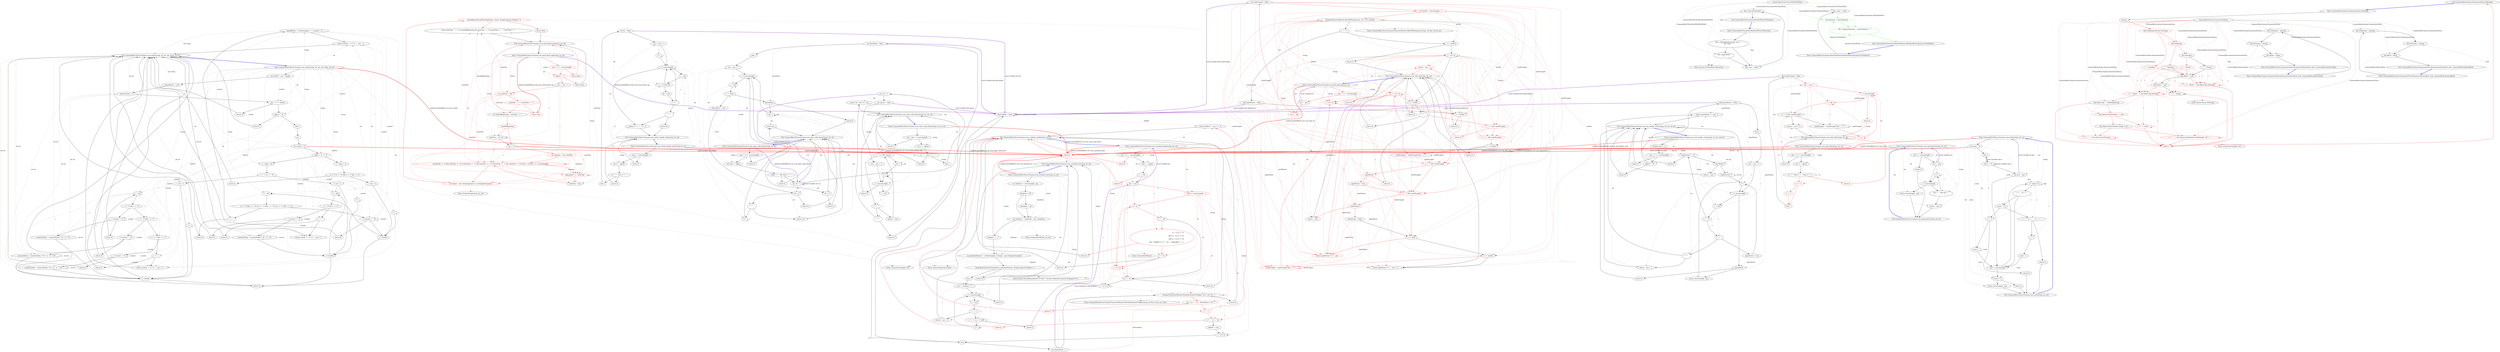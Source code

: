 digraph  {
m4_22 [label="Entry string.Substring(int, int)", span="0-0", cluster="string.Substring(int, int)", file="HtmlPrinter.cs"];
m4_144 [label="Entry CommonMark.Parser.Scanner.scan_spacechars(string, int, int)", span="271-271", cluster="CommonMark.Parser.Scanner.scan_spacechars(string, int, int)", file="HtmlPrinter.cs"];
m4_145 [label="pos >= sourceLength", span="277-277", cluster="CommonMark.Parser.Scanner.scan_spacechars(string, int, int)", file="HtmlPrinter.cs"];
m4_147 [label="var i = pos", span="280-280", cluster="CommonMark.Parser.Scanner.scan_spacechars(string, int, int)", file="HtmlPrinter.cs"];
m4_148 [label="i < sourceLength", span="280-280", cluster="CommonMark.Parser.Scanner.scan_spacechars(string, int, int)", file="HtmlPrinter.cs"];
m4_149 [label="s[i] != ' ' && s[i] != '\n'", span="282-282", cluster="CommonMark.Parser.Scanner.scan_spacechars(string, int, int)", file="HtmlPrinter.cs"];
m4_150 [label="return i - pos;", span="283-283", cluster="CommonMark.Parser.Scanner.scan_spacechars(string, int, int)", file="HtmlPrinter.cs"];
m4_152 [label="return sourceLength - pos;", span="286-286", cluster="CommonMark.Parser.Scanner.scan_spacechars(string, int, int)", file="HtmlPrinter.cs"];
m4_146 [label="return 0;", span="278-278", cluster="CommonMark.Parser.Scanner.scan_spacechars(string, int, int)", file="HtmlPrinter.cs"];
m4_151 [label="i++", span="280-280", cluster="CommonMark.Parser.Scanner.scan_spacechars(string, int, int)", file="HtmlPrinter.cs"];
m4_153 [label="Exit CommonMark.Parser.Scanner.scan_spacechars(string, int, int)", span="271-271", cluster="CommonMark.Parser.Scanner.scan_spacechars(string, int, int)", file="HtmlPrinter.cs"];
m4_57 [label="Entry string.IndexOf(char)", span="0-0", cluster="string.IndexOf(char)", file="HtmlPrinter.cs"];
m4_181 [label="Entry CommonMark.Parser.Scanner.scan_setext_header_line(string, int, int)", span="346-346", cluster="CommonMark.Parser.Scanner.scan_setext_header_line(string, int, int)", file="HtmlPrinter.cs"];
m4_182 [label="pos >= sourceLength", span="354-354", cluster="CommonMark.Parser.Scanner.scan_setext_header_line(string, int, int)", file="HtmlPrinter.cs"];
m4_184 [label="var c1 = s[pos]", span="357-357", cluster="CommonMark.Parser.Scanner.scan_setext_header_line(string, int, int)", file="HtmlPrinter.cs"];
m4_189 [label="var i = pos + 1", span="364-364", cluster="CommonMark.Parser.Scanner.scan_setext_header_line(string, int, int)", file="HtmlPrinter.cs"];
m4_190 [label="i < sourceLength", span="364-364", cluster="CommonMark.Parser.Scanner.scan_setext_header_line(string, int, int)", file="HtmlPrinter.cs"];
m4_191 [label="c = s[i]", span="366-366", cluster="CommonMark.Parser.Scanner.scan_setext_header_line(string, int, int)", file="HtmlPrinter.cs"];
m4_183 [label="return 0;", span="355-355", cluster="CommonMark.Parser.Scanner.scan_setext_header_line(string, int, int)", file="HtmlPrinter.cs"];
m4_185 [label="c1 != '=' && c1 != '-'", span="359-359", cluster="CommonMark.Parser.Scanner.scan_setext_header_line(string, int, int)", file="HtmlPrinter.cs"];
m4_192 [label="c == c1 && !fin", span="367-367", cluster="CommonMark.Parser.Scanner.scan_setext_header_line(string, int, int)", file="HtmlPrinter.cs"];
m4_198 [label="return c1 == '=' ? 1 : 2;", span="380-380", cluster="CommonMark.Parser.Scanner.scan_setext_header_line(string, int, int)", file="HtmlPrinter.cs"];
m4_186 [label="return 0;", span="360-360", cluster="CommonMark.Parser.Scanner.scan_setext_header_line(string, int, int)", file="HtmlPrinter.cs"];
m4_187 [label="char c", span="362-362", cluster="CommonMark.Parser.Scanner.scan_setext_header_line(string, int, int)", file="HtmlPrinter.cs"];
m4_188 [label="var fin = false", span="363-363", cluster="CommonMark.Parser.Scanner.scan_setext_header_line(string, int, int)", file="HtmlPrinter.cs"];
m4_197 [label="i++", span="364-364", cluster="CommonMark.Parser.Scanner.scan_setext_header_line(string, int, int)", file="HtmlPrinter.cs"];
m4_194 [label="c == ' '", span="371-371", cluster="CommonMark.Parser.Scanner.scan_setext_header_line(string, int, int)", file="HtmlPrinter.cs"];
m4_195 [label="c == '\n'", span="374-374", cluster="CommonMark.Parser.Scanner.scan_setext_header_line(string, int, int)", file="HtmlPrinter.cs"];
m4_193 [label="fin = true", span="370-370", cluster="CommonMark.Parser.Scanner.scan_setext_header_line(string, int, int)", file="HtmlPrinter.cs"];
m4_196 [label="return 0;", span="377-377", cluster="CommonMark.Parser.Scanner.scan_setext_header_line(string, int, int)", file="HtmlPrinter.cs"];
m4_199 [label="Exit CommonMark.Parser.Scanner.scan_setext_header_line(string, int, int)", span="346-346", cluster="CommonMark.Parser.Scanner.scan_setext_header_line(string, int, int)", file="HtmlPrinter.cs"];
m4_268 [label="Entry CommonMark.Parser.Scanner.scan_entity(string, int, int, out string, out int)", span="517-517", cluster="CommonMark.Parser.Scanner.scan_entity(string, int, int, out string, out int)", file="HtmlPrinter.cs"];
m4_269 [label="var lastPos = pos + length", span="525-525", cluster="CommonMark.Parser.Scanner.scan_entity(string, int, int, out string, out int)", file="HtmlPrinter.cs"];
m4_272 [label="pos + 3 >= lastPos", span="530-530", cluster="CommonMark.Parser.Scanner.scan_entity(string, int, int, out string, out int)", file="HtmlPrinter.cs"];
m4_274 [label="s[pos] != '&'", span="533-533", cluster="CommonMark.Parser.Scanner.scan_entity(string, int, int, out string, out int)", file="HtmlPrinter.cs"];
m4_279 [label="s[pos + 1] == '#'", span="539-539", cluster="CommonMark.Parser.Scanner.scan_entity(string, int, int, out string, out int)", file="HtmlPrinter.cs"];
m4_280 [label="c = s[pos + 2]", span="541-541", cluster="CommonMark.Parser.Scanner.scan_entity(string, int, int, out string, out int)", file="HtmlPrinter.cs"];
m4_282 [label="i = pos + 3", span="545-545", cluster="CommonMark.Parser.Scanner.scan_entity(string, int, int, out string, out int)", file="HtmlPrinter.cs"];
m4_284 [label="c = s[i]", span="547-547", cluster="CommonMark.Parser.Scanner.scan_entity(string, int, int, out string, out int)", file="HtmlPrinter.cs"];
m4_298 [label="return counter == 0 ? 0 : i - pos + 1;", span="568-568", cluster="CommonMark.Parser.Scanner.scan_entity(string, int, int, out string, out int)", file="HtmlPrinter.cs"];
m4_301 [label="i = pos + 2", span="576-576", cluster="CommonMark.Parser.Scanner.scan_entity(string, int, int, out string, out int)", file="HtmlPrinter.cs"];
m4_303 [label="c = s[i]", span="578-578", cluster="CommonMark.Parser.Scanner.scan_entity(string, int, int, out string, out int)", file="HtmlPrinter.cs"];
m4_309 [label="return counter == 0 ? 0 : i - pos + 1;", span="587-587", cluster="CommonMark.Parser.Scanner.scan_entity(string, int, int, out string, out int)", file="HtmlPrinter.cs"];
m4_312 [label="c = s[pos + 1]", span="596-596", cluster="CommonMark.Parser.Scanner.scan_entity(string, int, int, out string, out int)", file="HtmlPrinter.cs"];
m4_315 [label="i = pos + 2", span="600-600", cluster="CommonMark.Parser.Scanner.scan_entity(string, int, int, out string, out int)", file="HtmlPrinter.cs"];
m4_317 [label="c = s[i]", span="602-602", cluster="CommonMark.Parser.Scanner.scan_entity(string, int, int, out string, out int)", file="HtmlPrinter.cs"];
m4_322 [label="namedEntity = s.Substring(pos + 1, counter + 1)", span="613-613", cluster="CommonMark.Parser.Scanner.scan_entity(string, int, int, out string, out int)", file="HtmlPrinter.cs"];
m4_323 [label="return counter == 0 ? 0 : i - pos + 1;", span="614-614", cluster="CommonMark.Parser.Scanner.scan_entity(string, int, int, out string, out int)", file="HtmlPrinter.cs"];
m4_270 [label="namedEntity = null", span="527-527", cluster="CommonMark.Parser.Scanner.scan_entity(string, int, int, out string, out int)", file="HtmlPrinter.cs"];
m4_283 [label="i < lastPos", span="545-545", cluster="CommonMark.Parser.Scanner.scan_entity(string, int, int, out string, out int)", file="HtmlPrinter.cs"];
m4_302 [label="i < lastPos", span="576-576", cluster="CommonMark.Parser.Scanner.scan_entity(string, int, int, out string, out int)", file="HtmlPrinter.cs"];
m4_316 [label="i < lastPos", span="600-600", cluster="CommonMark.Parser.Scanner.scan_entity(string, int, int, out string, out int)", file="HtmlPrinter.cs"];
m4_271 [label="numericEntity = 0", span="528-528", cluster="CommonMark.Parser.Scanner.scan_entity(string, int, int, out string, out int)", file="HtmlPrinter.cs"];
m4_288 [label="numericEntity = numericEntity * 16 + (c - '0')", span="551-551", cluster="CommonMark.Parser.Scanner.scan_entity(string, int, int, out string, out int)", file="HtmlPrinter.cs"];
m4_292 [label="numericEntity = numericEntity * 16 + (c - 'A' + 10)", span="557-557", cluster="CommonMark.Parser.Scanner.scan_entity(string, int, int, out string, out int)", file="HtmlPrinter.cs"];
m4_296 [label="numericEntity = numericEntity * 16 + (c - 'a' + 10)", span="563-563", cluster="CommonMark.Parser.Scanner.scan_entity(string, int, int, out string, out int)", file="HtmlPrinter.cs"];
m4_307 [label="numericEntity = numericEntity * 10 + (c - '0')", span="582-582", cluster="CommonMark.Parser.Scanner.scan_entity(string, int, int, out string, out int)", file="HtmlPrinter.cs"];
m4_273 [label="return 0;", span="531-531", cluster="CommonMark.Parser.Scanner.scan_entity(string, int, int, out string, out int)", file="HtmlPrinter.cs"];
m4_275 [label="return 0;", span="534-534", cluster="CommonMark.Parser.Scanner.scan_entity(string, int, int, out string, out int)", file="HtmlPrinter.cs"];
m4_276 [label="char c", span="536-536", cluster="CommonMark.Parser.Scanner.scan_entity(string, int, int, out string, out int)", file="HtmlPrinter.cs"];
m4_277 [label="int i", span="537-537", cluster="CommonMark.Parser.Scanner.scan_entity(string, int, int, out string, out int)", file="HtmlPrinter.cs"];
m4_278 [label="int counter = 0", span="538-538", cluster="CommonMark.Parser.Scanner.scan_entity(string, int, int, out string, out int)", file="HtmlPrinter.cs"];
m4_286 [label="++counter == 9", span="550-550", cluster="CommonMark.Parser.Scanner.scan_entity(string, int, int, out string, out int)", file="HtmlPrinter.cs"];
m4_290 [label="++counter == 9", span="556-556", cluster="CommonMark.Parser.Scanner.scan_entity(string, int, int, out string, out int)", file="HtmlPrinter.cs"];
m4_294 [label="++counter == 9", span="562-562", cluster="CommonMark.Parser.Scanner.scan_entity(string, int, int, out string, out int)", file="HtmlPrinter.cs"];
m4_305 [label="++counter == 9", span="581-581", cluster="CommonMark.Parser.Scanner.scan_entity(string, int, int, out string, out int)", file="HtmlPrinter.cs"];
m4_319 [label="++counter == 32", span="605-605", cluster="CommonMark.Parser.Scanner.scan_entity(string, int, int, out string, out int)", file="HtmlPrinter.cs"];
m4_281 [label="c == 'x' || c == 'X'", span="542-542", cluster="CommonMark.Parser.Scanner.scan_entity(string, int, int, out string, out int)", file="HtmlPrinter.cs"];
m4_300 [label="i++", span="545-545", cluster="CommonMark.Parser.Scanner.scan_entity(string, int, int, out string, out int)", file="HtmlPrinter.cs"];
m4_326 [label="return 0;", span="621-621", cluster="CommonMark.Parser.Scanner.scan_entity(string, int, int, out string, out int)", file="HtmlPrinter.cs"];
m4_285 [label="c >= '0' && c <= '9'", span="548-548", cluster="CommonMark.Parser.Scanner.scan_entity(string, int, int, out string, out int)", file="HtmlPrinter.cs"];
m4_289 [label="c >= 'A' && c <= 'F'", span="554-554", cluster="CommonMark.Parser.Scanner.scan_entity(string, int, int, out string, out int)", file="HtmlPrinter.cs"];
m4_293 [label="c >= 'a' && c <= 'f'", span="560-560", cluster="CommonMark.Parser.Scanner.scan_entity(string, int, int, out string, out int)", file="HtmlPrinter.cs"];
m4_297 [label="c == ';'", span="567-567", cluster="CommonMark.Parser.Scanner.scan_entity(string, int, int, out string, out int)", file="HtmlPrinter.cs"];
m4_287 [label="return 0;", span="550-550", cluster="CommonMark.Parser.Scanner.scan_entity(string, int, int, out string, out int)", file="HtmlPrinter.cs"];
m4_291 [label="return 0;", span="556-556", cluster="CommonMark.Parser.Scanner.scan_entity(string, int, int, out string, out int)", file="HtmlPrinter.cs"];
m4_295 [label="return 0;", span="562-562", cluster="CommonMark.Parser.Scanner.scan_entity(string, int, int, out string, out int)", file="HtmlPrinter.cs"];
m4_299 [label="return 0;", span="570-570", cluster="CommonMark.Parser.Scanner.scan_entity(string, int, int, out string, out int)", file="HtmlPrinter.cs"];
m4_311 [label="i++", span="576-576", cluster="CommonMark.Parser.Scanner.scan_entity(string, int, int, out string, out int)", file="HtmlPrinter.cs"];
m4_304 [label="c >= '0' && c <= '9'", span="579-579", cluster="CommonMark.Parser.Scanner.scan_entity(string, int, int, out string, out int)", file="HtmlPrinter.cs"];
m4_308 [label="c == ';'", span="586-586", cluster="CommonMark.Parser.Scanner.scan_entity(string, int, int, out string, out int)", file="HtmlPrinter.cs"];
m4_306 [label="return 0;", span="581-581", cluster="CommonMark.Parser.Scanner.scan_entity(string, int, int, out string, out int)", file="HtmlPrinter.cs"];
m4_310 [label="return 0;", span="589-589", cluster="CommonMark.Parser.Scanner.scan_entity(string, int, int, out string, out int)", file="HtmlPrinter.cs"];
m4_313 [label="(c < 'A' || c > 'Z') && (c < 'a' && c > 'z')", span="597-597", cluster="CommonMark.Parser.Scanner.scan_entity(string, int, int, out string, out int)", file="HtmlPrinter.cs"];
m4_314 [label="return 0;", span="598-598", cluster="CommonMark.Parser.Scanner.scan_entity(string, int, int, out string, out int)", file="HtmlPrinter.cs"];
m4_325 [label="i++", span="600-600", cluster="CommonMark.Parser.Scanner.scan_entity(string, int, int, out string, out int)", file="HtmlPrinter.cs"];
m4_318 [label="(c >= '0' && c <= '9') || (c >= 'A' && c <= 'Z') || (c >= 'a' && c <= 'z')", span="603-603", cluster="CommonMark.Parser.Scanner.scan_entity(string, int, int, out string, out int)", file="HtmlPrinter.cs"];
m4_321 [label="c == ';'", span="611-611", cluster="CommonMark.Parser.Scanner.scan_entity(string, int, int, out string, out int)", file="HtmlPrinter.cs"];
m4_320 [label="return 0;", span="606-606", cluster="CommonMark.Parser.Scanner.scan_entity(string, int, int, out string, out int)", file="HtmlPrinter.cs"];
m4_324 [label="return 0;", span="617-617", cluster="CommonMark.Parser.Scanner.scan_entity(string, int, int, out string, out int)", file="HtmlPrinter.cs"];
m4_327 [label="Exit CommonMark.Parser.Scanner.scan_entity(string, int, int, out string, out int)", span="517-517", cluster="CommonMark.Parser.Scanner.scan_entity(string, int, int, out string, out int)", file="HtmlPrinter.cs"];
m4_0 [label="Entry CommonMark.Parser.Scanner.scan_autolink_uri(string, int, int)", span="21-21", cluster="CommonMark.Parser.Scanner.scan_autolink_uri(string, int, int)", file="HtmlPrinter.cs"];
m4_1 [label="var checkLen = sourceLength - pos", span="30-30", cluster="CommonMark.Parser.Scanner.scan_autolink_uri(string, int, int)", file="HtmlPrinter.cs"];
m4_4 [label="var colonpos = s.IndexOf(':', pos, checkLen)", span="37-37", cluster="CommonMark.Parser.Scanner.scan_autolink_uri(string, int, int)", file="HtmlPrinter.cs"];
m4_7 [label="var potentialScheme = s.Substring(pos, colonpos - pos).ToUpperInvariant()", span="41-41", cluster="CommonMark.Parser.Scanner.scan_autolink_uri(string, int, int)", file="HtmlPrinter.cs"];
m4_12 [label="i < sourceLength", span="46-46", cluster="CommonMark.Parser.Scanner.scan_autolink_uri(string, int, int)", file="HtmlPrinter.cs"];
m4_13 [label="c = s[i]", span="48-48", cluster="CommonMark.Parser.Scanner.scan_autolink_uri(string, int, int)", file="HtmlPrinter.cs"];
m4_15 [label="return i - pos + 1;", span="50-50", cluster="CommonMark.Parser.Scanner.scan_autolink_uri(string, int, int)", file="HtmlPrinter.cs"];
m4_2 [label="checkLen > 24", span="31-31", cluster="CommonMark.Parser.Scanner.scan_autolink_uri(string, int, int)", file="HtmlPrinter.cs"];
m4_3 [label="checkLen = 24", span="32-32", cluster="CommonMark.Parser.Scanner.scan_autolink_uri(string, int, int)", file="HtmlPrinter.cs"];
m4_5 [label="colonpos == -1", span="38-38", cluster="CommonMark.Parser.Scanner.scan_autolink_uri(string, int, int)", file="HtmlPrinter.cs"];
m4_11 [label="var i = colonpos + 1", span="46-46", cluster="CommonMark.Parser.Scanner.scan_autolink_uri(string, int, int)", file="HtmlPrinter.cs"];
m4_6 [label="return 0;", span="39-39", cluster="CommonMark.Parser.Scanner.scan_autolink_uri(string, int, int)", color=red, community=0, file="HtmlPrinter.cs"];
m4_8 [label="Array.BinarySearch(schemeArray, potentialScheme, StringComparer.Ordinal) < -1", span="42-42", cluster="CommonMark.Parser.Scanner.scan_autolink_uri(string, int, int)", file="HtmlPrinter.cs"];
m4_9 [label="return 0;", span="43-43", cluster="CommonMark.Parser.Scanner.scan_autolink_uri(string, int, int)", file="HtmlPrinter.cs"];
m4_10 [label="char c", span="45-45", cluster="CommonMark.Parser.Scanner.scan_autolink_uri(string, int, int)", file="HtmlPrinter.cs"];
m4_18 [label="i++", span="46-46", cluster="CommonMark.Parser.Scanner.scan_autolink_uri(string, int, int)", file="HtmlPrinter.cs"];
m4_19 [label="return 0;", span="56-56", cluster="CommonMark.Parser.Scanner.scan_autolink_uri(string, int, int)", file="HtmlPrinter.cs"];
m4_14 [label="c == '>'", span="49-49", cluster="CommonMark.Parser.Scanner.scan_autolink_uri(string, int, int)", file="HtmlPrinter.cs"];
m4_16 [label="c == '<' || c <= 0x20", span="52-52", cluster="CommonMark.Parser.Scanner.scan_autolink_uri(string, int, int)", file="HtmlPrinter.cs"];
m4_17 [label="return 0;", span="53-53", cluster="CommonMark.Parser.Scanner.scan_autolink_uri(string, int, int)", file="HtmlPrinter.cs"];
m4_20 [label="Exit CommonMark.Parser.Scanner.scan_autolink_uri(string, int, int)", span="21-21", cluster="CommonMark.Parser.Scanner.scan_autolink_uri(string, int, int)", file="HtmlPrinter.cs"];
m4_58 [label="Entry CommonMark.Parser.ScannerCharacterMatcher.MatchAsciiLetterOrDigit(string, ref char, ref int, int, char)", span="97-97", cluster="CommonMark.Parser.ScannerCharacterMatcher.MatchAsciiLetterOrDigit(string, ref char, ref int, int, char)", file="HtmlPrinter.cs"];
m4_220 [label="Entry CommonMark.Parser.Scanner.scan_open_code_fence(string, int, int)", span="428-428", cluster="CommonMark.Parser.Scanner.scan_open_code_fence(string, int, int)", file="HtmlPrinter.cs"];
m4_221 [label="pos + 3 >= sourceLength", span="436-436", cluster="CommonMark.Parser.Scanner.scan_open_code_fence(string, int, int)", file="HtmlPrinter.cs"];
m4_223 [label="var fchar = s[pos]", span="439-439", cluster="CommonMark.Parser.Scanner.scan_open_code_fence(string, int, int)", file="HtmlPrinter.cs"];
m4_229 [label="var i = pos + 1", span="446-446", cluster="CommonMark.Parser.Scanner.scan_open_code_fence(string, int, int)", file="HtmlPrinter.cs"];
m4_230 [label="i < sourceLength", span="446-446", cluster="CommonMark.Parser.Scanner.scan_open_code_fence(string, int, int)", file="HtmlPrinter.cs"];
m4_231 [label="c = s[i]", span="448-448", cluster="CommonMark.Parser.Scanner.scan_open_code_fence(string, int, int)", file="HtmlPrinter.cs"];
m4_222 [label="return 0;", span="437-437", cluster="CommonMark.Parser.Scanner.scan_open_code_fence(string, int, int)", file="HtmlPrinter.cs"];
m4_224 [label="fchar != '`' && fchar != '~'", span="440-440", cluster="CommonMark.Parser.Scanner.scan_open_code_fence(string, int, int)", file="HtmlPrinter.cs"];
m4_232 [label="c == fchar", span="450-450", cluster="CommonMark.Parser.Scanner.scan_open_code_fence(string, int, int)", file="HtmlPrinter.cs"];
m4_225 [label="return 0;", span="441-441", cluster="CommonMark.Parser.Scanner.scan_open_code_fence(string, int, int)", file="HtmlPrinter.cs"];
m4_226 [label="var cnt = 1", span="443-443", cluster="CommonMark.Parser.Scanner.scan_open_code_fence(string, int, int)", file="HtmlPrinter.cs"];
m4_227 [label="var fenceDone = false", span="444-444", cluster="CommonMark.Parser.Scanner.scan_open_code_fence(string, int, int)", file="HtmlPrinter.cs"];
m4_235 [label="cnt++", span="455-455", cluster="CommonMark.Parser.Scanner.scan_open_code_fence(string, int, int)", file="HtmlPrinter.cs"];
m4_237 [label="cnt < 3", span="460-460", cluster="CommonMark.Parser.Scanner.scan_open_code_fence(string, int, int)", file="HtmlPrinter.cs"];
m4_240 [label="return cnt;", span="464-464", cluster="CommonMark.Parser.Scanner.scan_open_code_fence(string, int, int)", file="HtmlPrinter.cs"];
m4_242 [label="cnt < 3", span="467-467", cluster="CommonMark.Parser.Scanner.scan_open_code_fence(string, int, int)", file="HtmlPrinter.cs"];
m4_244 [label="return cnt;", span="470-470", cluster="CommonMark.Parser.Scanner.scan_open_code_fence(string, int, int)", file="HtmlPrinter.cs"];
m4_228 [label="char c", span="445-445", cluster="CommonMark.Parser.Scanner.scan_open_code_fence(string, int, int)", file="HtmlPrinter.cs"];
m4_233 [label=fenceDone, span="452-452", cluster="CommonMark.Parser.Scanner.scan_open_code_fence(string, int, int)", file="HtmlPrinter.cs"];
m4_241 [label="i++", span="446-446", cluster="CommonMark.Parser.Scanner.scan_open_code_fence(string, int, int)", file="HtmlPrinter.cs"];
m4_239 [label="c == '\n'", span="463-463", cluster="CommonMark.Parser.Scanner.scan_open_code_fence(string, int, int)", file="HtmlPrinter.cs"];
m4_236 [label="fenceDone = true", span="459-459", cluster="CommonMark.Parser.Scanner.scan_open_code_fence(string, int, int)", file="HtmlPrinter.cs"];
m4_234 [label="return 0;", span="453-453", cluster="CommonMark.Parser.Scanner.scan_open_code_fence(string, int, int)", file="HtmlPrinter.cs"];
m4_238 [label="return 0;", span="461-461", cluster="CommonMark.Parser.Scanner.scan_open_code_fence(string, int, int)", file="HtmlPrinter.cs"];
m4_243 [label="return 0;", span="468-468", cluster="CommonMark.Parser.Scanner.scan_open_code_fence(string, int, int)", file="HtmlPrinter.cs"];
m4_245 [label="Exit CommonMark.Parser.Scanner.scan_open_code_fence(string, int, int)", span="428-428", cluster="CommonMark.Parser.Scanner.scan_open_code_fence(string, int, int)", file="HtmlPrinter.cs"];
m4_81 [label="Entry string.String(char[], int, int)", span="0-0", cluster="string.String(char[], int, int)", file="HtmlPrinter.cs"];
m4_82 [label="Entry CommonMark.Parser.Scanner.scan_link_url(string, int, int)", span="169-169", cluster="CommonMark.Parser.Scanner.scan_link_url(string, int, int)", file="HtmlPrinter.cs"];
m4_83 [label="pos + 1 >= sourceLength", span="177-177", cluster="CommonMark.Parser.Scanner.scan_link_url(string, int, int)", color=red, community=0, file="HtmlPrinter.cs"];
m4_85 [label="var i = pos", span="180-180", cluster="CommonMark.Parser.Scanner.scan_link_url(string, int, int)", file="HtmlPrinter.cs"];
m4_86 [label="var c = s[i]", span="181-181", cluster="CommonMark.Parser.Scanner.scan_link_url(string, int, int)", color=red, community=0, file="HtmlPrinter.cs"];
m4_88 [label="var lastPos = sourceLength - 1", span="183-183", cluster="CommonMark.Parser.Scanner.scan_link_url(string, int, int)", color=red, community=0, file="HtmlPrinter.cs"];
m4_89 [label="ScannerCharacterMatcher.MatchWhitespaces(s, ref c, ref i, lastPos)", span="185-185", cluster="CommonMark.Parser.Scanner.scan_link_url(string, int, int)", file="HtmlPrinter.cs"];
m4_93 [label="c = s[++i]", span="190-190", cluster="CommonMark.Parser.Scanner.scan_link_url(string, int, int)", file="HtmlPrinter.cs"];
m4_100 [label="return i - pos + 1;", span="195-195", cluster="CommonMark.Parser.Scanner.scan_link_url(string, int, int)", color=red, community=0, file="HtmlPrinter.cs"];
m4_104 [label="c = s[++i]", span="198-198", cluster="CommonMark.Parser.Scanner.scan_link_url(string, int, int)", color=red, community=0, file="HtmlPrinter.cs"];
m4_114 [label="return i - pos;", span="215-215", cluster="CommonMark.Parser.Scanner.scan_link_url(string, int, int)", file="HtmlPrinter.cs"];
m4_117 [label="return openParens ? 0 : i - pos;", span="219-219", cluster="CommonMark.Parser.Scanner.scan_link_url(string, int, int)", color=red, community=0, file="HtmlPrinter.cs"];
m4_119 [label="return openParens ? 0 : i - pos + 1;", span="222-222", cluster="CommonMark.Parser.Scanner.scan_link_url(string, int, int)", file="HtmlPrinter.cs"];
m4_121 [label="c = s[++i]", span="225-225", cluster="CommonMark.Parser.Scanner.scan_link_url(string, int, int)", color=red, community=0, file="HtmlPrinter.cs"];
m4_84 [label="return 0;", span="178-178", cluster="CommonMark.Parser.Scanner.scan_link_url(string, int, int)", file="HtmlPrinter.cs"];
m4_87 [label="var nextEscaped = false", span="182-182", cluster="CommonMark.Parser.Scanner.scan_link_url(string, int, int)", file="HtmlPrinter.cs"];
m4_97 [label="c == '<' && !nextEscaped", span="194-194", cluster="CommonMark.Parser.Scanner.scan_link_url(string, int, int)", color=red, community=0, file="HtmlPrinter.cs"];
m4_99 [label="c == '>' && !nextEscaped", span="195-195", cluster="CommonMark.Parser.Scanner.scan_link_url(string, int, int)", color=red, community=0, file="HtmlPrinter.cs"];
m4_103 [label="nextEscaped = !nextEscaped && c == '\\'", span="197-197", cluster="CommonMark.Parser.Scanner.scan_link_url(string, int, int)", file="HtmlPrinter.cs"];
m4_108 [label="c == '(' && !nextEscaped", span="206-206", cluster="CommonMark.Parser.Scanner.scan_link_url(string, int, int)", color=red, community=0, file="HtmlPrinter.cs"];
m4_112 [label="c == ')' && !nextEscaped", span="212-212", cluster="CommonMark.Parser.Scanner.scan_link_url(string, int, int)", color=red, community=0, file="HtmlPrinter.cs"];
m4_120 [label="nextEscaped = !nextEscaped && c == '\\'", span="224-224", cluster="CommonMark.Parser.Scanner.scan_link_url(string, int, int)", color=red, community=0, file="HtmlPrinter.cs"];
m4_91 [label="i == lastPos", span="189-189", cluster="CommonMark.Parser.Scanner.scan_link_url(string, int, int)", file="HtmlPrinter.cs"];
m4_94 [label="i <= lastPos", span="191-191", cluster="CommonMark.Parser.Scanner.scan_link_url(string, int, int)", file="HtmlPrinter.cs"];
m4_101 [label="i == lastPos", span="196-196", cluster="CommonMark.Parser.Scanner.scan_link_url(string, int, int)", file="HtmlPrinter.cs"];
m4_107 [label="i <= lastPos", span="204-204", cluster="CommonMark.Parser.Scanner.scan_link_url(string, int, int)", file="HtmlPrinter.cs"];
m4_118 [label="i == lastPos", span="221-221", cluster="CommonMark.Parser.Scanner.scan_link_url(string, int, int)", file="HtmlPrinter.cs"];
m4_90 [label="c == '<'", span="187-187", cluster="CommonMark.Parser.Scanner.scan_link_url(string, int, int)", file="HtmlPrinter.cs"];
m4_116 [label="c <= 0x20", span="218-218", cluster="CommonMark.Parser.Scanner.scan_link_url(string, int, int)", file="HtmlPrinter.cs"];
m4_106 [label="bool openParens = false", span="203-203", cluster="CommonMark.Parser.Scanner.scan_link_url(string, int, int)", file="HtmlPrinter.cs"];
m4_92 [label="return 0;", span="189-189", cluster="CommonMark.Parser.Scanner.scan_link_url(string, int, int)", file="HtmlPrinter.cs"];
m4_95 [label="c == '\n'", span="193-193", cluster="CommonMark.Parser.Scanner.scan_link_url(string, int, int)", file="HtmlPrinter.cs"];
m4_105 [label="return 0;", span="200-200", cluster="CommonMark.Parser.Scanner.scan_link_url(string, int, int)", file="HtmlPrinter.cs"];
m4_96 [label="return 0;", span="193-193", cluster="CommonMark.Parser.Scanner.scan_link_url(string, int, int)", file="HtmlPrinter.cs"];
m4_98 [label="return 0;", span="194-194", cluster="CommonMark.Parser.Scanner.scan_link_url(string, int, int)", color=red, community=0, file="HtmlPrinter.cs"];
m4_102 [label="return 0;", span="196-196", cluster="CommonMark.Parser.Scanner.scan_link_url(string, int, int)", file="HtmlPrinter.cs"];
m4_109 [label=openParens, span="208-208", cluster="CommonMark.Parser.Scanner.scan_link_url(string, int, int)", color=red, community=0, file="HtmlPrinter.cs"];
m4_113 [label="!openParens", span="214-214", cluster="CommonMark.Parser.Scanner.scan_link_url(string, int, int)", color=red, community=0, file="HtmlPrinter.cs"];
m4_122 [label="return 0;", span="228-228", cluster="CommonMark.Parser.Scanner.scan_link_url(string, int, int)", file="HtmlPrinter.cs"];
m4_110 [label="return 0;", span="209-209", cluster="CommonMark.Parser.Scanner.scan_link_url(string, int, int)", file="HtmlPrinter.cs"];
m4_111 [label="openParens = true", span="210-210", cluster="CommonMark.Parser.Scanner.scan_link_url(string, int, int)", file="HtmlPrinter.cs"];
m4_115 [label="openParens = false", span="216-216", cluster="CommonMark.Parser.Scanner.scan_link_url(string, int, int)", file="HtmlPrinter.cs"];
m4_123 [label="Exit CommonMark.Parser.Scanner.scan_link_url(string, int, int)", span="169-169", cluster="CommonMark.Parser.Scanner.scan_link_url(string, int, int)", file="HtmlPrinter.cs"];
m4_23 [label="Entry string.ToUpperInvariant()", span="0-0", cluster="string.ToUpperInvariant()", file="HtmlPrinter.cs"];
m4_200 [label="Entry CommonMark.Parser.Scanner.scan_hrule(string, int, int)", span="388-388", cluster="CommonMark.Parser.Scanner.scan_hrule(string, int, int)", file="HtmlPrinter.cs"];
m4_201 [label="int count = 0", span="394-394", cluster="CommonMark.Parser.Scanner.scan_hrule(string, int, int)", file="HtmlPrinter.cs"];
m4_204 [label="var ipos = pos", span="397-397", cluster="CommonMark.Parser.Scanner.scan_hrule(string, int, int)", file="HtmlPrinter.cs"];
m4_205 [label="ipos < sourceLength", span="398-398", cluster="CommonMark.Parser.Scanner.scan_hrule(string, int, int)", file="HtmlPrinter.cs"];
m4_206 [label="c = s[ipos++]", span="400-400", cluster="CommonMark.Parser.Scanner.scan_hrule(string, int, int)", file="HtmlPrinter.cs"];
m4_218 [label="return sourceLength - pos;", span="422-422", cluster="CommonMark.Parser.Scanner.scan_hrule(string, int, int)", file="HtmlPrinter.cs"];
m4_202 [label="char c", span="395-395", cluster="CommonMark.Parser.Scanner.scan_hrule(string, int, int)", file="HtmlPrinter.cs"];
m4_208 [label="count == 0", span="404-404", cluster="CommonMark.Parser.Scanner.scan_hrule(string, int, int)", file="HtmlPrinter.cs"];
m4_214 [label="count++", span="414-414", cluster="CommonMark.Parser.Scanner.scan_hrule(string, int, int)", file="HtmlPrinter.cs"];
m4_216 [label="count < 3", span="419-419", cluster="CommonMark.Parser.Scanner.scan_hrule(string, int, int)", file="HtmlPrinter.cs"];
m4_203 [label="char x = '\0'", span="396-396", cluster="CommonMark.Parser.Scanner.scan_hrule(string, int, int)", file="HtmlPrinter.cs"];
m4_213 [label="c == x", span="413-413", cluster="CommonMark.Parser.Scanner.scan_hrule(string, int, int)", file="HtmlPrinter.cs"];
m4_207 [label="c == ' ' || c == '\n'", span="402-402", cluster="CommonMark.Parser.Scanner.scan_hrule(string, int, int)", file="HtmlPrinter.cs"];
m4_209 [label="c == '*' || c == '_' || c == '-'", span="406-406", cluster="CommonMark.Parser.Scanner.scan_hrule(string, int, int)", file="HtmlPrinter.cs"];
m4_210 [label="x = c", span="407-407", cluster="CommonMark.Parser.Scanner.scan_hrule(string, int, int)", file="HtmlPrinter.cs"];
m4_211 [label="return 0;", span="409-409", cluster="CommonMark.Parser.Scanner.scan_hrule(string, int, int)", file="HtmlPrinter.cs"];
m4_212 [label="count = 1", span="411-411", cluster="CommonMark.Parser.Scanner.scan_hrule(string, int, int)", file="HtmlPrinter.cs"];
m4_215 [label="return 0;", span="416-416", cluster="CommonMark.Parser.Scanner.scan_hrule(string, int, int)", file="HtmlPrinter.cs"];
m4_217 [label="return 0;", span="420-420", cluster="CommonMark.Parser.Scanner.scan_hrule(string, int, int)", file="HtmlPrinter.cs"];
m4_219 [label="Exit CommonMark.Parser.Scanner.scan_hrule(string, int, int)", span="388-388", cluster="CommonMark.Parser.Scanner.scan_hrule(string, int, int)", file="HtmlPrinter.cs"];
m4_59 [label="Entry CommonMark.Parser.Scanner.scan_html_block_tag(string, int, int)", span="124-124", cluster="CommonMark.Parser.Scanner.scan_html_block_tag(string, int, int)", file="HtmlPrinter.cs"];
m4_60 [label="pos + 1 >= sourceLength", span="133-133", cluster="CommonMark.Parser.Scanner.scan_html_block_tag(string, int, int)", color=red, community=0, file="HtmlPrinter.cs"];
m4_62 [label="s[pos] != '<'", span="136-136", cluster="CommonMark.Parser.Scanner.scan_html_block_tag(string, int, int)", color=red, community=0, file="HtmlPrinter.cs"];
m4_64 [label="var i = pos + 1", span="139-139", cluster="CommonMark.Parser.Scanner.scan_html_block_tag(string, int, int)", file="HtmlPrinter.cs"];
m4_65 [label="var nextChar = s[i]", span="140-140", cluster="CommonMark.Parser.Scanner.scan_html_block_tag(string, int, int)", color=red, community=0, file="HtmlPrinter.cs"];
m4_70 [label="nextChar = s[++i]", span="146-146", cluster="CommonMark.Parser.Scanner.scan_html_block_tag(string, int, int)", file="HtmlPrinter.cs"];
m4_73 [label="((nextChar >= 'A' && nextChar <= 'Z') || (nextChar >= 'a' && nextChar <= 'z') || (nextChar >= '1' && nextChar <= '6')) && j < 10 && ++i < sourceLength", span="150-150", cluster="CommonMark.Parser.Scanner.scan_html_block_tag(string, int, int)", color=red, community=0, file="HtmlPrinter.cs"];
m4_75 [label="nextChar = s[i]", span="153-153", cluster="CommonMark.Parser.Scanner.scan_html_block_tag(string, int, int)", file="HtmlPrinter.cs"];
m4_61 [label="return false;", span="134-134", cluster="CommonMark.Parser.Scanner.scan_html_block_tag(string, int, int)", color=red, community=0, file="HtmlPrinter.cs"];
m4_63 [label="return false;", span="137-137", cluster="CommonMark.Parser.Scanner.scan_html_block_tag(string, int, int)", file="HtmlPrinter.cs"];
m4_66 [label="nextChar == '!' || nextChar == '?'", span="141-141", cluster="CommonMark.Parser.Scanner.scan_html_block_tag(string, int, int)", color=red, community=0, file="HtmlPrinter.cs"];
m4_68 [label="var slashAtBeginning = nextChar == '/'", span="144-144", cluster="CommonMark.Parser.Scanner.scan_html_block_tag(string, int, int)", file="HtmlPrinter.cs"];
m4_74 [label="tagname[j++] = nextChar", span="152-152", cluster="CommonMark.Parser.Scanner.scan_html_block_tag(string, int, int)", color=red, community=0, file="HtmlPrinter.cs"];
m4_79 [label="return nextChar == '>' || (!slashAtBeginning && nextChar == '/') || (nextChar == ' ' || nextChar == '\n');", span="160-160", cluster="CommonMark.Parser.Scanner.scan_html_block_tag(string, int, int)", file="HtmlPrinter.cs"];
m4_67 [label="return true;", span="142-142", cluster="CommonMark.Parser.Scanner.scan_html_block_tag(string, int, int)", color=red, community=0, file="HtmlPrinter.cs"];
m4_69 [label=slashAtBeginning, span="145-145", cluster="CommonMark.Parser.Scanner.scan_html_block_tag(string, int, int)", color=red, community=0, file="HtmlPrinter.cs"];
m4_71 [label="var j = 0", span="148-148", cluster="CommonMark.Parser.Scanner.scan_html_block_tag(string, int, int)", file="HtmlPrinter.cs"];
m4_72 [label="var tagname = new char[10]", span="149-149", cluster="CommonMark.Parser.Scanner.scan_html_block_tag(string, int, int)", color=red, community=0, file="HtmlPrinter.cs"];
m4_76 [label="var tname = new string(tagname, 0, j).ToUpperInvariant()", span="156-156", cluster="CommonMark.Parser.Scanner.scan_html_block_tag(string, int, int)", color=red, community=0, file="HtmlPrinter.cs"];
m4_77 [label="Array.BinarySearch(blockTagNames, tname, StringComparer.Ordinal) < 0", span="157-157", cluster="CommonMark.Parser.Scanner.scan_html_block_tag(string, int, int)", color=red, community=0, file="HtmlPrinter.cs"];
m4_78 [label="return false;", span="158-158", cluster="CommonMark.Parser.Scanner.scan_html_block_tag(string, int, int)", file="HtmlPrinter.cs"];
m4_80 [label="Exit CommonMark.Parser.Scanner.scan_html_block_tag(string, int, int)", span="124-124", cluster="CommonMark.Parser.Scanner.scan_html_block_tag(string, int, int)", file="HtmlPrinter.cs"];
m4_154 [label="Entry CommonMark.Parser.Scanner.scan_atx_header_start(string, int, int, out int)", span="292-292", cluster="CommonMark.Parser.Scanner.scan_atx_header_start(string, int, int, out int)", file="HtmlPrinter.cs"];
m4_155 [label="headerLevel = 1", span="299-299", cluster="CommonMark.Parser.Scanner.scan_atx_header_start(string, int, int, out int)", file="HtmlPrinter.cs"];
m4_156 [label="pos + 1 >= sourceLength", span="300-300", cluster="CommonMark.Parser.Scanner.scan_atx_header_start(string, int, int, out int)", file="HtmlPrinter.cs"];
m4_158 [label="s[pos] != '#'", span="303-303", cluster="CommonMark.Parser.Scanner.scan_atx_header_start(string, int, int, out int)", file="HtmlPrinter.cs"];
m4_162 [label="var i = pos + 1", span="308-308", cluster="CommonMark.Parser.Scanner.scan_atx_header_start(string, int, int, out int)", file="HtmlPrinter.cs"];
m4_163 [label="i < sourceLength", span="308-308", cluster="CommonMark.Parser.Scanner.scan_atx_header_start(string, int, int, out int)", file="HtmlPrinter.cs"];
m4_164 [label="c = s[i]", span="310-310", cluster="CommonMark.Parser.Scanner.scan_atx_header_start(string, int, int, out int)", file="HtmlPrinter.cs"];
m4_169 [label="return i - pos;", span="318-318", cluster="CommonMark.Parser.Scanner.scan_atx_header_start(string, int, int, out int)", file="HtmlPrinter.cs"];
m4_174 [label="return i - pos + 1;", span="328-328", cluster="CommonMark.Parser.Scanner.scan_atx_header_start(string, int, int, out int)", file="HtmlPrinter.cs"];
m4_175 [label="return spaceExists ? i - pos : 0;", span="332-332", cluster="CommonMark.Parser.Scanner.scan_atx_header_start(string, int, int, out int)", file="HtmlPrinter.cs"];
m4_178 [label="return sourceLength - pos;", span="337-337", cluster="CommonMark.Parser.Scanner.scan_atx_header_start(string, int, int, out int)", file="HtmlPrinter.cs"];
m4_166 [label="headerLevel == 6", span="314-314", cluster="CommonMark.Parser.Scanner.scan_atx_header_start(string, int, int, out int)", file="HtmlPrinter.cs"];
m4_170 [label="headerLevel++", span="320-320", cluster="CommonMark.Parser.Scanner.scan_atx_header_start(string, int, int, out int)", file="HtmlPrinter.cs"];
m4_157 [label="return 0;", span="301-301", cluster="CommonMark.Parser.Scanner.scan_atx_header_start(string, int, int, out int)", file="HtmlPrinter.cs"];
m4_159 [label="return 0;", span="304-304", cluster="CommonMark.Parser.Scanner.scan_atx_header_start(string, int, int, out int)", file="HtmlPrinter.cs"];
m4_160 [label="bool spaceExists = false", span="306-306", cluster="CommonMark.Parser.Scanner.scan_atx_header_start(string, int, int, out int)", file="HtmlPrinter.cs"];
m4_161 [label="char c", span="307-307", cluster="CommonMark.Parser.Scanner.scan_atx_header_start(string, int, int, out int)", file="HtmlPrinter.cs"];
m4_168 [label=spaceExists, span="317-317", cluster="CommonMark.Parser.Scanner.scan_atx_header_start(string, int, int, out int)", file="HtmlPrinter.cs"];
m4_177 [label=spaceExists, span="336-336", cluster="CommonMark.Parser.Scanner.scan_atx_header_start(string, int, int, out int)", file="HtmlPrinter.cs"];
m4_176 [label="i++", span="308-308", cluster="CommonMark.Parser.Scanner.scan_atx_header_start(string, int, int, out int)", file="HtmlPrinter.cs"];
m4_165 [label="c == '#'", span="312-312", cluster="CommonMark.Parser.Scanner.scan_atx_header_start(string, int, int, out int)", file="HtmlPrinter.cs"];
m4_171 [label="c == ' '", span="322-322", cluster="CommonMark.Parser.Scanner.scan_atx_header_start(string, int, int, out int)", file="HtmlPrinter.cs"];
m4_173 [label="c == '\n'", span="326-326", cluster="CommonMark.Parser.Scanner.scan_atx_header_start(string, int, int, out int)", file="HtmlPrinter.cs"];
m4_167 [label="return 0;", span="315-315", cluster="CommonMark.Parser.Scanner.scan_atx_header_start(string, int, int, out int)", file="HtmlPrinter.cs"];
m4_172 [label="spaceExists = true", span="324-324", cluster="CommonMark.Parser.Scanner.scan_atx_header_start(string, int, int, out int)", file="HtmlPrinter.cs"];
m4_179 [label="return 0;", span="339-339", cluster="CommonMark.Parser.Scanner.scan_atx_header_start(string, int, int, out int)", file="HtmlPrinter.cs"];
m4_180 [label="Exit CommonMark.Parser.Scanner.scan_atx_header_start(string, int, int, out int)", span="292-292", cluster="CommonMark.Parser.Scanner.scan_atx_header_start(string, int, int, out int)", file="HtmlPrinter.cs"];
m4_21 [label="Entry string.IndexOf(char, int, int)", span="0-0", cluster="string.IndexOf(char, int, int)", file="HtmlPrinter.cs"];
m4_125 [label="Entry CommonMark.Parser.Scanner.scan_link_title(string, int, int)", span="236-236", cluster="CommonMark.Parser.Scanner.scan_link_title(string, int, int)", file="HtmlPrinter.cs"];
m4_126 [label="pos + 2 >= sourceLength", span="245-245", cluster="CommonMark.Parser.Scanner.scan_link_title(string, int, int)", file="HtmlPrinter.cs"];
m4_128 [label="var c1 = s[pos]", span="248-248", cluster="CommonMark.Parser.Scanner.scan_link_title(string, int, int)", file="HtmlPrinter.cs"];
m4_135 [label="var i = pos + 1", span="256-256", cluster="CommonMark.Parser.Scanner.scan_link_title(string, int, int)", color=red, community=0, file="HtmlPrinter.cs"];
m4_136 [label="i < sourceLength", span="256-256", cluster="CommonMark.Parser.Scanner.scan_link_title(string, int, int)", color=red, community=0, file="HtmlPrinter.cs"];
m4_137 [label="c = s[i]", span="258-258", cluster="CommonMark.Parser.Scanner.scan_link_title(string, int, int)", color=red, community=0, file="HtmlPrinter.cs"];
m4_139 [label="return i - pos + 1;", span="260-260", cluster="CommonMark.Parser.Scanner.scan_link_title(string, int, int)", file="HtmlPrinter.cs"];
m4_127 [label="return 0;", span="246-246", cluster="CommonMark.Parser.Scanner.scan_link_title(string, int, int)", file="HtmlPrinter.cs"];
m4_129 [label="c1 != '''' && c1 != '\'' && c1 != '('", span="249-249", cluster="CommonMark.Parser.Scanner.scan_link_title(string, int, int)", file="HtmlPrinter.cs"];
m4_131 [label="c1 == '('", span="252-252", cluster="CommonMark.Parser.Scanner.scan_link_title(string, int, int)", color=red, community=0, file="HtmlPrinter.cs"];
m4_138 [label="c == c1 && !nextEscaped", span="259-259", cluster="CommonMark.Parser.Scanner.scan_link_title(string, int, int)", file="HtmlPrinter.cs"];
m4_130 [label="return 0;", span="250-250", cluster="CommonMark.Parser.Scanner.scan_link_title(string, int, int)", color=red, community=0, file="HtmlPrinter.cs"];
m4_132 [label="c1 = ')'", span="252-252", cluster="CommonMark.Parser.Scanner.scan_link_title(string, int, int)", color=red, community=0, file="HtmlPrinter.cs"];
m4_133 [label="char c", span="254-254", cluster="CommonMark.Parser.Scanner.scan_link_title(string, int, int)", file="HtmlPrinter.cs"];
m4_134 [label="bool nextEscaped = false", span="255-255", cluster="CommonMark.Parser.Scanner.scan_link_title(string, int, int)", file="HtmlPrinter.cs"];
m4_140 [label="nextEscaped = !nextEscaped && c == '\\'", span="262-262", cluster="CommonMark.Parser.Scanner.scan_link_title(string, int, int)", file="HtmlPrinter.cs"];
m4_141 [label="i++", span="256-256", cluster="CommonMark.Parser.Scanner.scan_link_title(string, int, int)", color=red, community=0, file="HtmlPrinter.cs"];
m4_142 [label="return 0;", span="265-265", cluster="CommonMark.Parser.Scanner.scan_link_title(string, int, int)", color=red, community=0, file="HtmlPrinter.cs"];
m4_143 [label="Exit CommonMark.Parser.Scanner.scan_link_title(string, int, int)", span="236-236", cluster="CommonMark.Parser.Scanner.scan_link_title(string, int, int)", file="HtmlPrinter.cs"];
m4_25 [label="Entry CommonMark.Parser.Scanner.scan_autolink_email(string, int, int)", span="62-62", cluster="CommonMark.Parser.Scanner.scan_autolink_email(string, int, int)", file="HtmlPrinter.cs"];
m4_26 [label="pos + 6 >= sourceLength", span="73-73", cluster="CommonMark.Parser.Scanner.scan_autolink_email(string, int, int)", file="HtmlPrinter.cs"];
m4_28 [label="char c = s[pos]", span="76-76", cluster="CommonMark.Parser.Scanner.scan_autolink_email(string, int, int)", file="HtmlPrinter.cs"];
m4_31 [label="int i = pos", span="80-80", cluster="CommonMark.Parser.Scanner.scan_autolink_email(string, int, int)", file="HtmlPrinter.cs"];
m4_32 [label="int ln = sourceLength - 1", span="81-81", cluster="CommonMark.Parser.Scanner.scan_autolink_email(string, int, int)", color=red, community=0, file="HtmlPrinter.cs"];
m4_39 [label="c = s[++i]", span="93-93", cluster="CommonMark.Parser.Scanner.scan_autolink_email(string, int, int)", color=red, community=0, file="HtmlPrinter.cs"];
m4_42 [label="c = s[++i]", span="98-98", cluster="CommonMark.Parser.Scanner.scan_autolink_email(string, int, int)", file="HtmlPrinter.cs"];
m4_46 [label="!ScannerCharacterMatcher.MatchAsciiLetterOrDigit(s, ref c, ref i, ln, '-')", span="104-104", cluster="CommonMark.Parser.Scanner.scan_autolink_email(string, int, int)", file="HtmlPrinter.cs"];
m4_48 [label="s[i - 1] == '-' || i - domainStart > 63", span="107-107", cluster="CommonMark.Parser.Scanner.scan_autolink_email(string, int, int)", color=red, community=0, file="HtmlPrinter.cs"];
m4_51 [label="return hadDot ? i - pos + 1 : 0;", span="111-111", cluster="CommonMark.Parser.Scanner.scan_autolink_email(string, int, int)", file="HtmlPrinter.cs"];
m4_55 [label="c = s[++i]", span="117-117", cluster="CommonMark.Parser.Scanner.scan_autolink_email(string, int, int)", file="HtmlPrinter.cs"];
m4_27 [label="return 0;", span="74-74", cluster="CommonMark.Parser.Scanner.scan_autolink_email(string, int, int)", color=red, community=0, file="HtmlPrinter.cs"];
m4_29 [label="c == '@'", span="77-77", cluster="CommonMark.Parser.Scanner.scan_autolink_email(string, int, int)", file="HtmlPrinter.cs"];
m4_34 [label="c == '@'", span="84-84", cluster="CommonMark.Parser.Scanner.scan_autolink_email(string, int, int)", file="HtmlPrinter.cs"];
m4_35 [label="(c < 'a' || c > 'z')\r\n                    && (c < 'A' || c > 'Z')\r\n                    && (c < '0' || c > '9')\r\n                    && ''.!#$%&'*+/=?^_`{|}~-''.IndexOf(c) == -1", span="87-90", cluster="CommonMark.Parser.Scanner.scan_autolink_email(string, int, int)", color=red, community=0, file="HtmlPrinter.cs"];
m4_30 [label="return 0;", span="78-78", cluster="CommonMark.Parser.Scanner.scan_autolink_email(string, int, int)", color=red, community=0, file="HtmlPrinter.cs"];
m4_33 [label="i <= ln", span="82-82", cluster="CommonMark.Parser.Scanner.scan_autolink_email(string, int, int)", color=red, community=0, file="HtmlPrinter.cs"];
m4_37 [label="i == ln", span="92-92", cluster="CommonMark.Parser.Scanner.scan_autolink_email(string, int, int)", file="HtmlPrinter.cs"];
m4_40 [label="i == ln", span="97-97", cluster="CommonMark.Parser.Scanner.scan_autolink_email(string, int, int)", file="HtmlPrinter.cs"];
m4_52 [label="c != '.' || i == ln", span="113-113", cluster="CommonMark.Parser.Scanner.scan_autolink_email(string, int, int)", file="HtmlPrinter.cs"];
m4_36 [label="return 0;", span="91-91", cluster="CommonMark.Parser.Scanner.scan_autolink_email(string, int, int)", file="HtmlPrinter.cs"];
m4_38 [label="return 0;", span="92-92", cluster="CommonMark.Parser.Scanner.scan_autolink_email(string, int, int)", file="HtmlPrinter.cs"];
m4_41 [label="return 0;", span="97-97", cluster="CommonMark.Parser.Scanner.scan_autolink_email(string, int, int)", file="HtmlPrinter.cs"];
m4_43 [label="bool hadDot = false", span="99-99", cluster="CommonMark.Parser.Scanner.scan_autolink_email(string, int, int)", file="HtmlPrinter.cs"];
m4_45 [label="var domainStart = i", span="103-103", cluster="CommonMark.Parser.Scanner.scan_autolink_email(string, int, int)", file="HtmlPrinter.cs"];
m4_44 [label=true, span="101-101", cluster="CommonMark.Parser.Scanner.scan_autolink_email(string, int, int)", file="HtmlPrinter.cs"];
m4_47 [label="return 0;", span="105-105", cluster="CommonMark.Parser.Scanner.scan_autolink_email(string, int, int)", file="HtmlPrinter.cs"];
m4_50 [label="c == '>'", span="110-110", cluster="CommonMark.Parser.Scanner.scan_autolink_email(string, int, int)", color=red, community=0, file="HtmlPrinter.cs"];
m4_49 [label="return 0;", span="108-108", cluster="CommonMark.Parser.Scanner.scan_autolink_email(string, int, int)", color=red, community=0, file="HtmlPrinter.cs"];
m4_53 [label="return 0;", span="114-114", cluster="CommonMark.Parser.Scanner.scan_autolink_email(string, int, int)", color=red, community=0, file="HtmlPrinter.cs"];
m4_54 [label="hadDot = true", span="116-116", cluster="CommonMark.Parser.Scanner.scan_autolink_email(string, int, int)", file="HtmlPrinter.cs"];
m4_56 [label="Exit CommonMark.Parser.Scanner.scan_autolink_email(string, int, int)", span="62-62", cluster="CommonMark.Parser.Scanner.scan_autolink_email(string, int, int)", file="HtmlPrinter.cs"];
m4_246 [label="Entry CommonMark.Parser.Scanner.scan_close_code_fence(string, int, int, int)", span="476-476", cluster="CommonMark.Parser.Scanner.scan_close_code_fence(string, int, int, int)", file="HtmlPrinter.cs"];
m4_247 [label="pos + len >= sourceLength", span="487-487", cluster="CommonMark.Parser.Scanner.scan_close_code_fence(string, int, int, int)", file="HtmlPrinter.cs"];
m4_249 [label="var c1 = s[pos]", span="490-490", cluster="CommonMark.Parser.Scanner.scan_close_code_fence(string, int, int, int)", file="HtmlPrinter.cs"];
m4_255 [label="var i = pos + 1", span="497-497", cluster="CommonMark.Parser.Scanner.scan_close_code_fence(string, int, int, int)", file="HtmlPrinter.cs"];
m4_256 [label="i < sourceLength", span="497-497", cluster="CommonMark.Parser.Scanner.scan_close_code_fence(string, int, int, int)", file="HtmlPrinter.cs"];
m4_257 [label="c = s[i]", span="499-499", cluster="CommonMark.Parser.Scanner.scan_close_code_fence(string, int, int, int)", file="HtmlPrinter.cs"];
m4_263 [label="return cnt < len ? 0 : cnt;", span="505-505", cluster="CommonMark.Parser.Scanner.scan_close_code_fence(string, int, int, int)", file="HtmlPrinter.cs"];
m4_248 [label="return 0;", span="488-488", cluster="CommonMark.Parser.Scanner.scan_close_code_fence(string, int, int, int)", file="HtmlPrinter.cs"];
m4_250 [label="c1 != '`' && c1 != '~'", span="491-491", cluster="CommonMark.Parser.Scanner.scan_close_code_fence(string, int, int, int)", file="HtmlPrinter.cs"];
m4_258 [label="c == c1 && !spaces", span="500-500", cluster="CommonMark.Parser.Scanner.scan_close_code_fence(string, int, int, int)", file="HtmlPrinter.cs"];
m4_251 [label="return 0;", span="492-492", cluster="CommonMark.Parser.Scanner.scan_close_code_fence(string, int, int, int)", file="HtmlPrinter.cs"];
m4_252 [label="char c", span="494-494", cluster="CommonMark.Parser.Scanner.scan_close_code_fence(string, int, int, int)", file="HtmlPrinter.cs"];
m4_253 [label="var cnt = 1", span="495-495", cluster="CommonMark.Parser.Scanner.scan_close_code_fence(string, int, int, int)", file="HtmlPrinter.cs"];
m4_254 [label="var spaces = false", span="496-496", cluster="CommonMark.Parser.Scanner.scan_close_code_fence(string, int, int, int)", file="HtmlPrinter.cs"];
m4_259 [label="cnt++", span="501-501", cluster="CommonMark.Parser.Scanner.scan_close_code_fence(string, int, int, int)", file="HtmlPrinter.cs"];
m4_265 [label="i++", span="497-497", cluster="CommonMark.Parser.Scanner.scan_close_code_fence(string, int, int, int)", file="HtmlPrinter.cs"];
m4_266 [label="return 0;", span="510-510", cluster="CommonMark.Parser.Scanner.scan_close_code_fence(string, int, int, int)", file="HtmlPrinter.cs"];
m4_260 [label="c == ' '", span="502-502", cluster="CommonMark.Parser.Scanner.scan_close_code_fence(string, int, int, int)", file="HtmlPrinter.cs"];
m4_262 [label="c == '\n'", span="504-504", cluster="CommonMark.Parser.Scanner.scan_close_code_fence(string, int, int, int)", file="HtmlPrinter.cs"];
m4_261 [label="spaces = true", span="503-503", cluster="CommonMark.Parser.Scanner.scan_close_code_fence(string, int, int, int)", file="HtmlPrinter.cs"];
m4_264 [label="return 0;", span="507-507", cluster="CommonMark.Parser.Scanner.scan_close_code_fence(string, int, int, int)", file="HtmlPrinter.cs"];
m4_267 [label="Exit CommonMark.Parser.Scanner.scan_close_code_fence(string, int, int, int)", span="476-476", cluster="CommonMark.Parser.Scanner.scan_close_code_fence(string, int, int, int)", file="HtmlPrinter.cs"];
m4_24 [label="Entry System.Array.BinarySearch<T>(T[], T, System.Collections.Generic.IComparer<T>)", span="0-0", cluster="System.Array.BinarySearch<T>(T[], T, System.Collections.Generic.IComparer<T>)", file="HtmlPrinter.cs"];
m4_124 [label="Entry CommonMark.Parser.ScannerCharacterMatcher.MatchWhitespaces(string, ref char, ref int, int)", span="17-17", cluster="CommonMark.Parser.ScannerCharacterMatcher.MatchWhitespaces(string, ref char, ref int, int)", file="HtmlPrinter.cs"];
m5_11 [label="Entry System.IO.TextWriter.Write(char)", span="0-0", cluster="System.IO.TextWriter.Write(char)", file="HtmlTextWriter.cs"];
m5_5 [label="Entry CommonMark.Formatter.HtmlTextWriter.Write(char)", span="22-22", cluster="CommonMark.Formatter.HtmlTextWriter.Write(char)", file="HtmlTextWriter.cs"];
m5_6 [label="this._windowsNewLine && _last != '\r' && value == '\n'", span="24-24", cluster="CommonMark.Formatter.HtmlTextWriter.Write(char)", file="HtmlTextWriter.cs"];
m5_8 [label="this._last = value", span="27-27", cluster="CommonMark.Formatter.HtmlTextWriter.Write(char)", file="HtmlTextWriter.cs"];
m5_9 [label="this._inner.Write(value)", span="28-28", cluster="CommonMark.Formatter.HtmlTextWriter.Write(char)", file="HtmlTextWriter.cs"];
m5_7 [label="this._inner.Write('\r')", span="25-25", cluster="CommonMark.Formatter.HtmlTextWriter.Write(char)", file="HtmlTextWriter.cs"];
m5_10 [label="Exit CommonMark.Formatter.HtmlTextWriter.Write(char)", span="22-22", cluster="CommonMark.Formatter.HtmlTextWriter.Write(char)", file="HtmlTextWriter.cs"];
m5_0 [label="Entry CommonMark.Formatter.HtmlTextWriter.HtmlTextWriter(System.IO.TextWriter)", span="15-15", cluster="CommonMark.Formatter.HtmlTextWriter.HtmlTextWriter(System.IO.TextWriter)", file="HtmlTextWriter.cs"];
m5_1 [label="this._inner = inner", span="17-17", cluster="CommonMark.Formatter.HtmlTextWriter.HtmlTextWriter(System.IO.TextWriter)", file="HtmlTextWriter.cs"];
m5_2 [label="this.NewLine = inner.NewLine", span="18-18", cluster="CommonMark.Formatter.HtmlTextWriter.HtmlTextWriter(System.IO.TextWriter)", color=green, community=0, file="HtmlTextWriter.cs"];
m5_3 [label="this._windowsNewLine = inner.NewLine == ''\r\n''", span="19-19", cluster="CommonMark.Formatter.HtmlTextWriter.HtmlTextWriter(System.IO.TextWriter)", color=green, community=0, file="HtmlTextWriter.cs"];
m5_4 [label="Exit CommonMark.Formatter.HtmlTextWriter.HtmlTextWriter(System.IO.TextWriter)", span="15-15", cluster="CommonMark.Formatter.HtmlTextWriter.HtmlTextWriter(System.IO.TextWriter)", file="HtmlTextWriter.cs"];
m5_12 [label="CommonMark.Formatter.HtmlTextWriter", span="", file="HtmlTextWriter.cs"];
m12_31 [label="Exit CommonMark.Syntax.EnumeratorEntry.ToString()", span="68-68", cluster="CommonMark.Syntax.EnumeratorEntry.ToString()", file="Printer.cs"];
m12_10 [label="Entry CommonMark.Syntax.EnumeratorEntry.ToString()", span="68-68", cluster="CommonMark.Syntax.EnumeratorEntry.ToString()", file="Printer.cs"];
m12_11 [label="string r", span="70-70", cluster="CommonMark.Syntax.EnumeratorEntry.ToString()", file="Printer.cs"];
m12_12 [label="this.IsOpening && this.IsClosing", span="72-72", cluster="CommonMark.Syntax.EnumeratorEntry.ToString()", color=red, community=0, file="Printer.cs"];
m12_13 [label="r = ''Complete ''", span="73-73", cluster="CommonMark.Syntax.EnumeratorEntry.ToString()", color=red, community=0, file="Printer.cs"];
m12_14 [label="this.IsOpening", span="74-74", cluster="CommonMark.Syntax.EnumeratorEntry.ToString()", color=red, community=0, file="Printer.cs"];
m12_15 [label="r = ''Opening ''", span="75-75", cluster="CommonMark.Syntax.EnumeratorEntry.ToString()", file="Printer.cs"];
m12_16 [label="this.IsClosing", span="76-76", cluster="CommonMark.Syntax.EnumeratorEntry.ToString()", file="Printer.cs"];
m12_17 [label="r = ''Closing ''", span="77-77", cluster="CommonMark.Syntax.EnumeratorEntry.ToString()", file="Printer.cs"];
m12_18 [label="r = ''Invalid ''", span="79-79", cluster="CommonMark.Syntax.EnumeratorEntry.ToString()", color=red, community=0, file="Printer.cs"];
m12_19 [label="this.Block != null", span="81-81", cluster="CommonMark.Syntax.EnumeratorEntry.ToString()", file="Printer.cs"];
m12_20 [label="r += ''block '' + this.Block.Tag.ToString()", span="82-82", cluster="CommonMark.Syntax.EnumeratorEntry.ToString()", color=red, community=0, file="Printer.cs"];
m12_22 [label="r += ''inline '' + this.Inline.Tag.ToString()", span="85-85", cluster="CommonMark.Syntax.EnumeratorEntry.ToString()", color=red, community=0, file="Printer.cs"];
m12_29 [label="r += ''empty''", span="98-98", cluster="CommonMark.Syntax.EnumeratorEntry.ToString()", file="Printer.cs"];
m12_21 [label="this.Inline != null", span="83-83", cluster="CommonMark.Syntax.EnumeratorEntry.ToString()", file="Printer.cs"];
m12_23 [label="this.Inline.Tag == InlineTag.String", span="87-87", cluster="CommonMark.Syntax.EnumeratorEntry.ToString()", file="Printer.cs"];
m12_25 [label="r += '': <null>''", span="90-90", cluster="CommonMark.Syntax.EnumeratorEntry.ToString()", color=red, community=0, file="Printer.cs"];
m12_27 [label="r += '': '' + this.Inline.LiteralContent", span="92-92", cluster="CommonMark.Syntax.EnumeratorEntry.ToString()", color=red, community=0, file="Printer.cs"];
m12_28 [label="r += '': '' + this.Inline.LiteralContent.Substring(0, 19) + ''…''", span="94-94", cluster="CommonMark.Syntax.EnumeratorEntry.ToString()", color=red, community=0, file="Printer.cs"];
m12_30 [label="return r;", span="100-100", cluster="CommonMark.Syntax.EnumeratorEntry.ToString()", color=red, community=0, file="Printer.cs"];
m12_24 [label="this.Inline.LiteralContent == null", span="89-89", cluster="CommonMark.Syntax.EnumeratorEntry.ToString()", color=red, community=0, file="Printer.cs"];
m12_26 [label="this.Inline.LiteralContent.Length < 20", span="91-91", cluster="CommonMark.Syntax.EnumeratorEntry.ToString()", file="Printer.cs"];
m12_32 [label="Entry System.Enum.ToString()", span="0-0", cluster="System.Enum.ToString()", file="Printer.cs"];
m12_33 [label="Entry string.Substring(int, int)", span="0-0", cluster="string.Substring(int, int)", file="Printer.cs"];
m12_9 [label="Exit CommonMark.Syntax.EnumeratorEntry.EnumeratorEntry(bool, bool, CommonMark.Syntax.Inline)", span="35-35", cluster="CommonMark.Syntax.EnumeratorEntry.EnumeratorEntry(bool, bool, CommonMark.Syntax.Inline)", file="Printer.cs"];
m12_5 [label="Entry CommonMark.Syntax.EnumeratorEntry.EnumeratorEntry(bool, bool, CommonMark.Syntax.Inline)", span="35-35", cluster="CommonMark.Syntax.EnumeratorEntry.EnumeratorEntry(bool, bool, CommonMark.Syntax.Inline)", file="Printer.cs"];
m12_6 [label="this.IsOpening = opening", span="37-37", cluster="CommonMark.Syntax.EnumeratorEntry.EnumeratorEntry(bool, bool, CommonMark.Syntax.Inline)", file="Printer.cs"];
m12_7 [label="this.IsClosing = closing", span="38-38", cluster="CommonMark.Syntax.EnumeratorEntry.EnumeratorEntry(bool, bool, CommonMark.Syntax.Inline)", file="Printer.cs"];
m12_8 [label="this.Inline = inline", span="39-39", cluster="CommonMark.Syntax.EnumeratorEntry.EnumeratorEntry(bool, bool, CommonMark.Syntax.Inline)", file="Printer.cs"];
m12_4 [label="Exit CommonMark.Syntax.EnumeratorEntry.EnumeratorEntry(bool, bool, CommonMark.Syntax.Block)", span="20-20", cluster="CommonMark.Syntax.EnumeratorEntry.EnumeratorEntry(bool, bool, CommonMark.Syntax.Block)", file="Printer.cs"];
m12_0 [label="Entry CommonMark.Syntax.EnumeratorEntry.EnumeratorEntry(bool, bool, CommonMark.Syntax.Block)", span="20-20", cluster="CommonMark.Syntax.EnumeratorEntry.EnumeratorEntry(bool, bool, CommonMark.Syntax.Block)", file="Printer.cs"];
m12_1 [label="this.IsOpening = opening", span="22-22", cluster="CommonMark.Syntax.EnumeratorEntry.EnumeratorEntry(bool, bool, CommonMark.Syntax.Block)", file="Printer.cs"];
m12_2 [label="this.IsClosing = closing", span="23-23", cluster="CommonMark.Syntax.EnumeratorEntry.EnumeratorEntry(bool, bool, CommonMark.Syntax.Block)", file="Printer.cs"];
m12_3 [label="this.Block = block", span="24-24", cluster="CommonMark.Syntax.EnumeratorEntry.EnumeratorEntry(bool, bool, CommonMark.Syntax.Block)", file="Printer.cs"];
m12_34 [label="CommonMark.Syntax.EnumeratorEntry", span="", file="Printer.cs"];
m4_144 -> m4_145  [key=0, style=solid];
m4_144 -> m4_147  [key=1, style=dashed, color=darkseagreen4, label=int];
m4_144 -> m4_148  [key=1, style=dashed, color=darkseagreen4, label=int];
m4_144 -> m4_149  [key=1, style=dashed, color=darkseagreen4, label=string];
m4_144 -> m4_150  [key=1, style=dashed, color=darkseagreen4, label=int];
m4_144 -> m4_152  [key=1, style=dashed, color=darkseagreen4, label=int];
m4_144 -> m4_6  [key=3, color=red, style=bold, label="method methodReturn int scan_spacechars"];
m4_145 -> m4_146  [key=0, style=solid];
m4_145 -> m4_147  [key=0, style=solid];
m4_147 -> m4_148  [key=0, style=solid];
m4_147 -> m4_149  [key=1, style=dashed, color=darkseagreen4, label=i];
m4_147 -> m4_150  [key=1, style=dashed, color=darkseagreen4, label=i];
m4_147 -> m4_151  [key=1, style=dashed, color=darkseagreen4, label=i];
m4_147 -> m4_144  [key=3, color=darkorchid, style=bold, label="Local variable int i"];
m4_148 -> m4_149  [key=0, style=solid];
m4_148 -> m4_152  [key=0, style=solid];
m4_149 -> m4_150  [key=0, style=solid];
m4_149 -> m4_151  [key=0, style=solid];
m4_150 -> m4_153  [key=0, style=solid];
m4_152 -> m4_153  [key=0, style=solid];
m4_146 -> m4_153  [key=0, style=solid];
m4_151 -> m4_148  [key=0, style=solid];
m4_151 -> m4_151  [key=1, style=dashed, color=darkseagreen4, label=i];
m4_153 -> m4_144  [key=0, style=bold, color=blue];
m4_181 -> m4_182  [key=0, style=solid];
m4_181 -> m4_184  [key=1, style=dashed, color=darkseagreen4, label=string];
m4_181 -> m4_189  [key=1, style=dashed, color=darkseagreen4, label=int];
m4_181 -> m4_190  [key=1, style=dashed, color=darkseagreen4, label=int];
m4_181 -> m4_191  [key=1, style=dashed, color=darkseagreen4, label=string];
m4_181 -> m4_6  [key=3, color=red, style=bold, label="method methodReturn int scan_setext_header_line"];
m4_182 -> m4_183  [key=0, style=solid];
m4_182 -> m4_184  [key=0, style=solid];
m4_184 -> m4_185  [key=0, style=solid];
m4_184 -> m4_192  [key=1, style=dashed, color=darkseagreen4, label=c1];
m4_184 -> m4_198  [key=1, style=dashed, color=darkseagreen4, label=c1];
m4_189 -> m4_190  [key=0, style=solid];
m4_189 -> m4_191  [key=1, style=dashed, color=darkseagreen4, label=i];
m4_189 -> m4_197  [key=1, style=dashed, color=darkseagreen4, label=i];
m4_190 -> m4_191  [key=0, style=solid];
m4_190 -> m4_198  [key=0, style=solid];
m4_191 -> m4_192  [key=0, style=solid];
m4_191 -> m4_194  [key=1, style=dashed, color=darkseagreen4, label=c];
m4_191 -> m4_195  [key=1, style=dashed, color=darkseagreen4, label=c];
m4_183 -> m4_199  [key=0, style=solid];
m4_185 -> m4_186  [key=0, style=solid];
m4_185 -> m4_187  [key=0, style=solid];
m4_192 -> m4_193  [key=0, style=solid];
m4_192 -> m4_190  [key=0, style=solid];
m4_198 -> m4_199  [key=0, style=solid];
m4_186 -> m4_199  [key=0, style=solid];
m4_187 -> m4_188  [key=0, style=solid];
m4_188 -> m4_189  [key=0, style=solid];
m4_188 -> m4_192  [key=1, style=dashed, color=darkseagreen4, label=fin];
m4_188 -> m4_43  [key=3, color=darkorchid, style=bold, label="Local variable bool fin"];
m4_197 -> m4_190  [key=0, style=solid];
m4_197 -> m4_197  [key=1, style=dashed, color=darkseagreen4, label=i];
m4_194 -> m4_195  [key=0, style=solid];
m4_194 -> m4_190  [key=0, style=solid];
m4_195 -> m4_196  [key=0, style=solid];
m4_195 -> m4_198  [key=0, style=solid];
m4_193 -> m4_194  [key=0, style=solid];
m4_196 -> m4_199  [key=0, style=solid];
m4_199 -> m4_181  [key=0, style=bold, color=blue];
m4_268 -> m4_269  [key=0, style=solid];
m4_268 -> m4_272  [key=1, style=dashed, color=darkseagreen4, label=int];
m4_268 -> m4_274  [key=1, style=dashed, color=darkseagreen4, label=string];
m4_268 -> m4_279  [key=1, style=dashed, color=darkseagreen4, label=string];
m4_268 -> m4_280  [key=1, style=dashed, color=darkseagreen4, label=string];
m4_268 -> m4_282  [key=1, style=dashed, color=darkseagreen4, label=int];
m4_268 -> m4_284  [key=1, style=dashed, color=darkseagreen4, label=string];
m4_268 -> m4_298  [key=1, style=dashed, color=darkseagreen4, label=int];
m4_268 -> m4_301  [key=1, style=dashed, color=darkseagreen4, label=int];
m4_268 -> m4_303  [key=1, style=dashed, color=darkseagreen4, label=string];
m4_268 -> m4_309  [key=1, style=dashed, color=darkseagreen4, label=int];
m4_268 -> m4_312  [key=1, style=dashed, color=darkseagreen4, label=string];
m4_268 -> m4_315  [key=1, style=dashed, color=darkseagreen4, label=int];
m4_268 -> m4_317  [key=1, style=dashed, color=darkseagreen4, label=string];
m4_268 -> m4_322  [key=1, style=dashed, color=darkseagreen4, label=string];
m4_268 -> m4_323  [key=1, style=dashed, color=darkseagreen4, label=int];
m4_268 -> m4_6  [key=3, color=red, style=bold, label="method methodReturn int scan_entity"];
m4_269 -> m4_270  [key=0, style=solid];
m4_269 -> m4_272  [key=1, style=dashed, color=darkseagreen4, label=lastPos];
m4_269 -> m4_283  [key=1, style=dashed, color=darkseagreen4, label=lastPos];
m4_269 -> m4_302  [key=1, style=dashed, color=darkseagreen4, label=lastPos];
m4_269 -> m4_316  [key=1, style=dashed, color=darkseagreen4, label=lastPos];
m4_272 -> m4_273  [key=0, style=solid];
m4_272 -> m4_274  [key=0, style=solid];
m4_274 -> m4_275  [key=0, style=solid];
m4_274 -> m4_276  [key=0, style=solid];
m4_279 -> m4_280  [key=0, style=solid];
m4_279 -> m4_312  [key=0, style=solid];
m4_280 -> m4_281  [key=0, style=solid];
m4_282 -> m4_283  [key=0, style=solid];
m4_282 -> m4_284  [key=1, style=dashed, color=darkseagreen4, label=i];
m4_282 -> m4_298  [key=1, style=dashed, color=darkseagreen4, label=i];
m4_282 -> m4_300  [key=1, style=dashed, color=darkseagreen4, label=i];
m4_284 -> m4_285  [key=0, style=solid];
m4_284 -> m4_288  [key=1, style=dashed, color=darkseagreen4, label=c];
m4_284 -> m4_289  [key=1, style=dashed, color=darkseagreen4, label=c];
m4_284 -> m4_292  [key=1, style=dashed, color=darkseagreen4, label=c];
m4_284 -> m4_293  [key=1, style=dashed, color=darkseagreen4, label=c];
m4_284 -> m4_296  [key=1, style=dashed, color=darkseagreen4, label=c];
m4_284 -> m4_297  [key=1, style=dashed, color=darkseagreen4, label=c];
m4_298 -> m4_327  [key=0, style=solid];
m4_301 -> m4_302  [key=0, style=solid];
m4_301 -> m4_303  [key=1, style=dashed, color=darkseagreen4, label=i];
m4_301 -> m4_309  [key=1, style=dashed, color=darkseagreen4, label=i];
m4_301 -> m4_311  [key=1, style=dashed, color=darkseagreen4, label=i];
m4_303 -> m4_304  [key=0, style=solid];
m4_303 -> m4_307  [key=1, style=dashed, color=darkseagreen4, label=c];
m4_303 -> m4_308  [key=1, style=dashed, color=darkseagreen4, label=c];
m4_309 -> m4_327  [key=0, style=solid];
m4_312 -> m4_313  [key=0, style=solid];
m4_315 -> m4_316  [key=0, style=solid];
m4_315 -> m4_317  [key=1, style=dashed, color=darkseagreen4, label=i];
m4_315 -> m4_323  [key=1, style=dashed, color=darkseagreen4, label=i];
m4_315 -> m4_325  [key=1, style=dashed, color=darkseagreen4, label=i];
m4_317 -> m4_318  [key=0, style=solid];
m4_317 -> m4_321  [key=1, style=dashed, color=darkseagreen4, label=c];
m4_322 -> m4_323  [key=0, style=solid];
m4_322 -> m4_22  [key=2, style=dotted];
m4_322 -> m4_327  [key=1, style=dashed, color=darkseagreen4, label="out string"];
m4_323 -> m4_327  [key=0, style=solid];
m4_270 -> m4_271  [key=0, style=solid];
m4_270 -> m4_327  [key=1, style=dashed, color=darkseagreen4, label="out string"];
m4_283 -> m4_284  [key=0, style=solid];
m4_283 -> m4_326  [key=0, style=solid];
m4_302 -> m4_303  [key=0, style=solid];
m4_302 -> m4_326  [key=0, style=solid];
m4_316 -> m4_317  [key=0, style=solid];
m4_316 -> m4_326  [key=0, style=solid];
m4_271 -> m4_272  [key=0, style=solid];
m4_271 -> m4_288  [key=1, style=dashed, color=darkseagreen4, label="out int"];
m4_271 -> m4_292  [key=1, style=dashed, color=darkseagreen4, label="out int"];
m4_271 -> m4_296  [key=1, style=dashed, color=darkseagreen4, label="out int"];
m4_271 -> m4_307  [key=1, style=dashed, color=darkseagreen4, label="out int"];
m4_271 -> m4_327  [key=1, style=dashed, color=darkseagreen4, label="out int"];
m4_288 -> m4_283  [key=0, style=solid];
m4_288 -> m4_288  [key=1, style=dashed, color=darkseagreen4, label="out int"];
m4_288 -> m4_327  [key=1, style=dashed, color=darkseagreen4, label="out int"];
m4_292 -> m4_283  [key=0, style=solid];
m4_292 -> m4_292  [key=1, style=dashed, color=darkseagreen4, label="out int"];
m4_292 -> m4_327  [key=1, style=dashed, color=darkseagreen4, label="out int"];
m4_296 -> m4_283  [key=0, style=solid];
m4_296 -> m4_296  [key=1, style=dashed, color=darkseagreen4, label="out int"];
m4_296 -> m4_327  [key=1, style=dashed, color=darkseagreen4, label="out int"];
m4_307 -> m4_302  [key=0, style=solid];
m4_307 -> m4_307  [key=1, style=dashed, color=darkseagreen4, label="out int"];
m4_307 -> m4_327  [key=1, style=dashed, color=darkseagreen4, label="out int"];
m4_273 -> m4_327  [key=0, style=solid];
m4_275 -> m4_327  [key=0, style=solid];
m4_276 -> m4_277  [key=0, style=solid];
m4_277 -> m4_278  [key=0, style=solid];
m4_278 -> m4_279  [key=0, style=solid];
m4_278 -> m4_286  [key=1, style=dashed, color=darkseagreen4, label=counter];
m4_278 -> m4_290  [key=1, style=dashed, color=darkseagreen4, label=counter];
m4_278 -> m4_294  [key=1, style=dashed, color=darkseagreen4, label=counter];
m4_278 -> m4_298  [key=1, style=dashed, color=darkseagreen4, label=counter];
m4_278 -> m4_305  [key=1, style=dashed, color=darkseagreen4, label=counter];
m4_278 -> m4_309  [key=1, style=dashed, color=darkseagreen4, label=counter];
m4_278 -> m4_319  [key=1, style=dashed, color=darkseagreen4, label=counter];
m4_278 -> m4_322  [key=1, style=dashed, color=darkseagreen4, label=counter];
m4_278 -> m4_323  [key=1, style=dashed, color=darkseagreen4, label=counter];
m4_278 -> m4_6  [key=3, color=red, style=bold, label="Local variable int counter"];
m4_286 -> m4_287  [key=0, style=solid];
m4_286 -> m4_288  [key=0, style=solid];
m4_286 -> m4_286  [key=1, style=dashed, color=darkseagreen4, label=counter];
m4_286 -> m4_298  [key=1, style=dashed, color=darkseagreen4, label=counter];
m4_290 -> m4_291  [key=0, style=solid];
m4_290 -> m4_292  [key=0, style=solid];
m4_290 -> m4_290  [key=1, style=dashed, color=darkseagreen4, label=counter];
m4_290 -> m4_298  [key=1, style=dashed, color=darkseagreen4, label=counter];
m4_294 -> m4_295  [key=0, style=solid];
m4_294 -> m4_296  [key=0, style=solid];
m4_294 -> m4_294  [key=1, style=dashed, color=darkseagreen4, label=counter];
m4_294 -> m4_298  [key=1, style=dashed, color=darkseagreen4, label=counter];
m4_305 -> m4_306  [key=0, style=solid];
m4_305 -> m4_307  [key=0, style=solid];
m4_305 -> m4_305  [key=1, style=dashed, color=darkseagreen4, label=counter];
m4_305 -> m4_309  [key=1, style=dashed, color=darkseagreen4, label=counter];
m4_319 -> m4_320  [key=0, style=solid];
m4_319 -> m4_316  [key=0, style=solid];
m4_319 -> m4_319  [key=1, style=dashed, color=darkseagreen4, label=counter];
m4_319 -> m4_322  [key=1, style=dashed, color=darkseagreen4, label=counter];
m4_319 -> m4_323  [key=1, style=dashed, color=darkseagreen4, label=counter];
m4_281 -> m4_282  [key=0, style=solid];
m4_281 -> m4_301  [key=0, style=solid];
m4_300 -> m4_283  [key=0, style=solid];
m4_300 -> m4_300  [key=1, style=dashed, color=darkseagreen4, label=i];
m4_326 -> m4_327  [key=0, style=solid];
m4_285 -> m4_286  [key=0, style=solid];
m4_285 -> m4_289  [key=0, style=solid];
m4_289 -> m4_290  [key=0, style=solid];
m4_289 -> m4_293  [key=0, style=solid];
m4_293 -> m4_294  [key=0, style=solid];
m4_293 -> m4_297  [key=0, style=solid];
m4_297 -> m4_298  [key=0, style=solid];
m4_297 -> m4_299  [key=0, style=solid];
m4_287 -> m4_327  [key=0, style=solid];
m4_291 -> m4_327  [key=0, style=solid];
m4_295 -> m4_327  [key=0, style=solid];
m4_299 -> m4_327  [key=0, style=solid];
m4_311 -> m4_302  [key=0, style=solid];
m4_311 -> m4_311  [key=1, style=dashed, color=darkseagreen4, label=i];
m4_304 -> m4_305  [key=0, style=solid];
m4_304 -> m4_308  [key=0, style=solid];
m4_308 -> m4_309  [key=0, style=solid];
m4_308 -> m4_310  [key=0, style=solid];
m4_306 -> m4_327  [key=0, style=solid];
m4_310 -> m4_327  [key=0, style=solid];
m4_313 -> m4_314  [key=0, style=solid];
m4_313 -> m4_315  [key=0, style=solid];
m4_314 -> m4_327  [key=0, style=solid];
m4_325 -> m4_316  [key=0, style=solid];
m4_325 -> m4_325  [key=1, style=dashed, color=darkseagreen4, label=i];
m4_318 -> m4_319  [key=0, style=solid];
m4_318 -> m4_321  [key=0, style=solid];
m4_321 -> m4_322  [key=0, style=solid];
m4_321 -> m4_324  [key=0, style=solid];
m4_320 -> m4_327  [key=0, style=solid];
m4_324 -> m4_327  [key=0, style=solid];
m4_327 -> m4_268  [key=0, style=bold, color=blue];
m4_0 -> m4_1  [key=0, style=solid];
m4_0 -> m4_4  [key=1, style=dashed, color=darkseagreen4, label=string];
m4_0 -> m4_7  [key=1, style=dashed, color=darkseagreen4, label=string];
m4_0 -> m4_12  [key=1, style=dashed, color=darkseagreen4, label=int];
m4_0 -> m4_13  [key=1, style=dashed, color=darkseagreen4, label=string];
m4_0 -> m4_15  [key=1, style=dashed, color=darkseagreen4, label=int];
m4_0 -> m4_6  [key=3, color=red, style=bold, label="method methodReturn int scan_autolink_uri"];
m4_1 -> m4_2  [key=0, style=solid];
m4_1 -> m4_4  [key=1, style=dashed, color=darkseagreen4, label=checkLen];
m4_4 -> m4_5  [key=0, style=solid];
m4_4 -> m4_21  [key=2, style=dotted];
m4_4 -> m4_7  [key=1, style=dashed, color=darkseagreen4, label=colonpos];
m4_4 -> m4_11  [key=1, style=dashed, color=darkseagreen4, label=colonpos];
m4_7 -> m4_8  [key=0, style=solid];
m4_7 -> m4_22  [key=2, style=dotted];
m4_7 -> m4_23  [key=2, style=dotted];
m4_12 -> m4_13  [key=0, style=solid];
m4_12 -> m4_19  [key=0, style=solid];
m4_13 -> m4_14  [key=0, style=solid];
m4_13 -> m4_16  [key=1, style=dashed, color=darkseagreen4, label=c];
m4_15 -> m4_20  [key=0, style=solid];
m4_2 -> m4_3  [key=0, style=solid];
m4_2 -> m4_4  [key=0, style=solid];
m4_3 -> m4_4  [key=0, style=solid];
m4_5 -> m4_6  [key=0, style=solid, color=red];
m4_5 -> m4_7  [key=0, style=solid];
m4_11 -> m4_12  [key=0, style=solid];
m4_11 -> m4_13  [key=1, style=dashed, color=darkseagreen4, label=i];
m4_11 -> m4_15  [key=1, style=dashed, color=darkseagreen4, label=i];
m4_11 -> m4_18  [key=1, style=dashed, color=darkseagreen4, label=i];
m4_6 -> m4_20  [key=0, style=solid, color=red];
m4_8 -> m4_9  [key=0, style=solid];
m4_8 -> m4_10  [key=0, style=solid];
m4_8 -> m4_24  [key=2, style=dotted];
m4_9 -> m4_20  [key=0, style=solid];
m4_10 -> m4_11  [key=0, style=solid];
m4_18 -> m4_12  [key=0, style=solid];
m4_18 -> m4_18  [key=1, style=dashed, color=darkseagreen4, label=i];
m4_19 -> m4_20  [key=0, style=solid];
m4_14 -> m4_15  [key=0, style=solid];
m4_14 -> m4_16  [key=0, style=solid];
m4_16 -> m4_17  [key=0, style=solid];
m4_16 -> m4_18  [key=0, style=solid];
m4_17 -> m4_20  [key=0, style=solid];
m4_20 -> m4_0  [key=0, style=bold, color=blue];
m4_220 -> m4_221  [key=0, style=solid];
m4_220 -> m4_223  [key=1, style=dashed, color=darkseagreen4, label=string];
m4_220 -> m4_229  [key=1, style=dashed, color=darkseagreen4, label=int];
m4_220 -> m4_230  [key=1, style=dashed, color=darkseagreen4, label=int];
m4_220 -> m4_231  [key=1, style=dashed, color=darkseagreen4, label=string];
m4_220 -> m4_6  [key=3, color=red, style=bold, label="method methodReturn int scan_open_code_fence"];
m4_220 -> m4_226  [key=3, color=darkorchid, style=bold, label="method methodReturn int scan_open_code_fence"];
m4_221 -> m4_222  [key=0, style=solid];
m4_221 -> m4_223  [key=0, style=solid];
m4_223 -> m4_224  [key=0, style=solid];
m4_223 -> m4_232  [key=1, style=dashed, color=darkseagreen4, label=fchar];
m4_229 -> m4_230  [key=0, style=solid];
m4_229 -> m4_231  [key=1, style=dashed, color=darkseagreen4, label=i];
m4_229 -> m4_241  [key=1, style=dashed, color=darkseagreen4, label=i];
m4_230 -> m4_231  [key=0, style=solid];
m4_230 -> m4_242  [key=0, style=solid];
m4_231 -> m4_232  [key=0, style=solid];
m4_231 -> m4_239  [key=1, style=dashed, color=darkseagreen4, label=c];
m4_222 -> m4_245  [key=0, style=solid];
m4_224 -> m4_225  [key=0, style=solid];
m4_224 -> m4_226  [key=0, style=solid];
m4_232 -> m4_233  [key=0, style=solid];
m4_232 -> m4_236  [key=0, style=solid];
m4_225 -> m4_245  [key=0, style=solid];
m4_226 -> m4_227  [key=0, style=solid];
m4_226 -> m4_235  [key=1, style=dashed, color=darkseagreen4, label=cnt];
m4_226 -> m4_237  [key=1, style=dashed, color=darkseagreen4, label=cnt];
m4_226 -> m4_240  [key=1, style=dashed, color=darkseagreen4, label=cnt];
m4_226 -> m4_242  [key=1, style=dashed, color=darkseagreen4, label=cnt];
m4_226 -> m4_244  [key=1, style=dashed, color=darkseagreen4, label=cnt];
m4_226 -> m4_226  [key=3, color=darkorchid, style=bold, label="Local variable int cnt"];
m4_227 -> m4_228  [key=0, style=solid];
m4_227 -> m4_233  [key=1, style=dashed, color=darkseagreen4, label=fenceDone];
m4_227 -> m4_43  [key=3, color=darkorchid, style=bold, label="Local variable bool fenceDone"];
m4_235 -> m4_230  [key=0, style=solid];
m4_235 -> m4_235  [key=1, style=dashed, color=darkseagreen4, label=cnt];
m4_235 -> m4_237  [key=1, style=dashed, color=darkseagreen4, label=cnt];
m4_235 -> m4_240  [key=1, style=dashed, color=darkseagreen4, label=cnt];
m4_235 -> m4_242  [key=1, style=dashed, color=darkseagreen4, label=cnt];
m4_235 -> m4_244  [key=1, style=dashed, color=darkseagreen4, label=cnt];
m4_237 -> m4_238  [key=0, style=solid];
m4_237 -> m4_239  [key=0, style=solid];
m4_240 -> m4_245  [key=0, style=solid];
m4_242 -> m4_243  [key=0, style=solid];
m4_242 -> m4_244  [key=0, style=solid];
m4_244 -> m4_245  [key=0, style=solid];
m4_228 -> m4_229  [key=0, style=solid];
m4_233 -> m4_234  [key=0, style=solid];
m4_233 -> m4_235  [key=0, style=solid];
m4_241 -> m4_230  [key=0, style=solid];
m4_241 -> m4_241  [key=1, style=dashed, color=darkseagreen4, label=i];
m4_239 -> m4_240  [key=0, style=solid];
m4_239 -> m4_241  [key=0, style=solid];
m4_236 -> m4_237  [key=0, style=solid];
m4_234 -> m4_245  [key=0, style=solid];
m4_238 -> m4_245  [key=0, style=solid];
m4_243 -> m4_245  [key=0, style=solid];
m4_245 -> m4_220  [key=0, style=bold, color=blue];
m4_82 -> m4_83  [key=0, style=solid, color=red];
m4_82 -> m4_85  [key=1, style=dashed, color=darkseagreen4, label=int];
m4_82 -> m4_86  [key=1, style=dashed, color=red, label=string];
m4_82 -> m4_88  [key=1, style=dashed, color=red, label=int];
m4_82 -> m4_89  [key=1, style=dashed, color=darkseagreen4, label=string];
m4_82 -> m4_93  [key=1, style=dashed, color=darkseagreen4, label=string];
m4_82 -> m4_100  [key=1, style=dashed, color=red, label=int];
m4_82 -> m4_104  [key=1, style=dashed, color=red, label=string];
m4_82 -> m4_114  [key=1, style=dashed, color=darkseagreen4, label=int];
m4_82 -> m4_117  [key=1, style=dashed, color=red, label=int];
m4_82 -> m4_119  [key=1, style=dashed, color=darkseagreen4, label=int];
m4_82 -> m4_121  [key=1, style=dashed, color=red, label=string];
m4_82 -> m4_6  [key=3, color=red, style=bold, label="method methodReturn int scan_link_url"];
m4_83 -> m4_84  [key=0, style=solid, color=red];
m4_83 -> m4_85  [key=0, style=solid, color=red];
m4_85 -> m4_86  [key=0, style=solid, color=red];
m4_85 -> m4_89  [key=1, style=dashed, color=darkseagreen4, label=i];
m4_85 -> m4_82  [key=3, color=darkorchid, style=bold, label="Local variable int i"];
m4_86 -> m4_87  [key=0, style=solid, color=red];
m4_86 -> m4_89  [key=1, style=dashed, color=red, label=c];
m4_88 -> m4_89  [key=0, style=solid, color=red];
m4_88 -> m4_91  [key=1, style=dashed, color=red, label=lastPos];
m4_88 -> m4_94  [key=1, style=dashed, color=red, label=lastPos];
m4_88 -> m4_101  [key=1, style=dashed, color=red, label=lastPos];
m4_88 -> m4_107  [key=1, style=dashed, color=red, label=lastPos];
m4_88 -> m4_118  [key=1, style=dashed, color=red, label=lastPos];
m4_89 -> m4_90  [key=0, style=solid];
m4_89 -> m4_124  [key=2, style=dotted];
m4_89 -> m4_89  [key=1, style=dashed, color=darkseagreen4, label=c];
m4_89 -> m4_91  [key=1, style=dashed, color=darkseagreen4, label=i];
m4_89 -> m4_93  [key=1, style=dashed, color=darkseagreen4, label=i];
m4_89 -> m4_107  [key=1, style=dashed, color=darkseagreen4, label=i];
m4_89 -> m4_108  [key=1, style=dashed, color=red, label=c];
m4_89 -> m4_112  [key=1, style=dashed, color=red, label=c];
m4_89 -> m4_114  [key=1, style=dashed, color=darkseagreen4, label=i];
m4_89 -> m4_116  [key=1, style=dashed, color=darkseagreen4, label=c];
m4_89 -> m4_117  [key=1, style=dashed, color=red, label=i];
m4_89 -> m4_118  [key=1, style=dashed, color=darkseagreen4, label=i];
m4_89 -> m4_119  [key=1, style=dashed, color=darkseagreen4, label=i];
m4_89 -> m4_120  [key=1, style=dashed, color=red, label=c];
m4_89 -> m4_121  [key=1, style=dashed, color=red, label=i];
m4_93 -> m4_94  [key=0, style=solid];
m4_93 -> m4_93  [key=1, style=dashed, color=darkseagreen4, label=i];
m4_93 -> m4_95  [key=1, style=dashed, color=darkseagreen4, label=c];
m4_93 -> m4_97  [key=1, style=dashed, color=red, label=c];
m4_93 -> m4_99  [key=1, style=dashed, color=red, label=c];
m4_93 -> m4_100  [key=1, style=dashed, color=red, label=i];
m4_93 -> m4_101  [key=1, style=dashed, color=darkseagreen4, label=i];
m4_93 -> m4_103  [key=1, style=dashed, color=darkseagreen4, label=c];
m4_93 -> m4_104  [key=1, style=dashed, color=red, label=i];
m4_93 -> m4_107  [key=1, style=dashed, color=darkseagreen4, label=i];
m4_93 -> m4_108  [key=1, style=dashed, color=red, label=c];
m4_93 -> m4_112  [key=1, style=dashed, color=red, label=c];
m4_93 -> m4_114  [key=1, style=dashed, color=darkseagreen4, label=i];
m4_93 -> m4_116  [key=1, style=dashed, color=darkseagreen4, label=c];
m4_93 -> m4_117  [key=1, style=dashed, color=red, label=i];
m4_93 -> m4_118  [key=1, style=dashed, color=darkseagreen4, label=i];
m4_93 -> m4_119  [key=1, style=dashed, color=darkseagreen4, label=i];
m4_93 -> m4_120  [key=1, style=dashed, color=red, label=c];
m4_93 -> m4_121  [key=1, style=dashed, color=red, label=i];
m4_100 -> m4_123  [key=0, style=solid, color=red];
m4_104 -> m4_94  [key=0, style=solid, color=red];
m4_104 -> m4_104  [key=1, style=dashed, color=red, label=i];
m4_104 -> m4_107  [key=1, style=dashed, color=red, label=i];
m4_104 -> m4_108  [key=1, style=dashed, color=red, label=c];
m4_104 -> m4_112  [key=1, style=dashed, color=red, label=c];
m4_104 -> m4_114  [key=1, style=dashed, color=red, label=i];
m4_104 -> m4_116  [key=1, style=dashed, color=red, label=c];
m4_104 -> m4_117  [key=1, style=dashed, color=red, label=i];
m4_104 -> m4_118  [key=1, style=dashed, color=red, label=i];
m4_104 -> m4_119  [key=1, style=dashed, color=red, label=i];
m4_104 -> m4_120  [key=1, style=dashed, color=red, label=c];
m4_104 -> m4_121  [key=1, style=dashed, color=red, label=i];
m4_114 -> m4_123  [key=0, style=solid];
m4_117 -> m4_123  [key=0, style=solid, color=red];
m4_119 -> m4_123  [key=0, style=solid];
m4_121 -> m4_107  [key=0, style=solid, color=red];
m4_121 -> m4_121  [key=1, style=dashed, color=red, label=i];
m4_84 -> m4_123  [key=0, style=solid];
m4_87 -> m4_88  [key=0, style=solid, color=red];
m4_87 -> m4_97  [key=1, style=dashed, color=red, label=nextEscaped];
m4_87 -> m4_99  [key=1, style=dashed, color=red, label=nextEscaped];
m4_87 -> m4_103  [key=1, style=dashed, color=darkseagreen4, label=nextEscaped];
m4_87 -> m4_108  [key=1, style=dashed, color=red, label=nextEscaped];
m4_87 -> m4_112  [key=1, style=dashed, color=red, label=nextEscaped];
m4_87 -> m4_120  [key=1, style=dashed, color=red, label=nextEscaped];
m4_87 -> m4_43  [key=3, color=darkorchid, style=bold, label="Local variable bool nextEscaped"];
m4_97 -> m4_98  [key=0, style=solid, color=red];
m4_97 -> m4_99  [key=0, style=solid, color=red];
m4_99 -> m4_100  [key=0, style=solid, color=red];
m4_99 -> m4_101  [key=0, style=solid, color=red];
m4_103 -> m4_104  [key=0, style=solid, color=red];
m4_103 -> m4_103  [key=1, style=dashed, color=darkseagreen4, label=nextEscaped];
m4_103 -> m4_108  [key=1, style=dashed, color=red, label=nextEscaped];
m4_103 -> m4_112  [key=1, style=dashed, color=red, label=nextEscaped];
m4_103 -> m4_120  [key=1, style=dashed, color=red, label=nextEscaped];
m4_108 -> m4_109  [key=0, style=solid, color=red];
m4_108 -> m4_112  [key=0, style=solid, color=red];
m4_112 -> m4_113  [key=0, style=solid, color=red];
m4_112 -> m4_116  [key=0, style=solid, color=red];
m4_120 -> m4_121  [key=0, style=solid, color=red];
m4_120 -> m4_120  [key=1, style=dashed, color=red, label=nextEscaped];
m4_91 -> m4_92  [key=0, style=solid];
m4_91 -> m4_93  [key=0, style=solid];
m4_94 -> m4_95  [key=0, style=solid];
m4_94 -> m4_105  [key=0, style=solid];
m4_101 -> m4_102  [key=0, style=solid];
m4_101 -> m4_103  [key=0, style=solid];
m4_107 -> m4_108  [key=0, style=solid, color=red];
m4_107 -> m4_122  [key=0, style=solid];
m4_118 -> m4_119  [key=0, style=solid];
m4_118 -> m4_120  [key=0, style=solid, color=red];
m4_90 -> m4_91  [key=0, style=solid];
m4_90 -> m4_106  [key=0, style=solid];
m4_116 -> m4_117  [key=0, style=solid, color=red];
m4_116 -> m4_118  [key=0, style=solid];
m4_106 -> m4_107  [key=0, style=solid];
m4_106 -> m4_109  [key=1, style=dashed, color=red, label=openParens];
m4_106 -> m4_113  [key=1, style=dashed, color=red, label=openParens];
m4_106 -> m4_117  [key=1, style=dashed, color=red, label=openParens];
m4_106 -> m4_119  [key=1, style=dashed, color=darkseagreen4, label=openParens];
m4_106 -> m4_43  [key=3, color=darkorchid, style=bold, label="Local variable bool openParens"];
m4_92 -> m4_123  [key=0, style=solid];
m4_95 -> m4_96  [key=0, style=solid];
m4_95 -> m4_97  [key=0, style=solid, color=red];
m4_105 -> m4_123  [key=0, style=solid];
m4_96 -> m4_123  [key=0, style=solid];
m4_98 -> m4_123  [key=0, style=solid, color=red];
m4_102 -> m4_123  [key=0, style=solid];
m4_109 -> m4_110  [key=0, style=solid, color=red];
m4_109 -> m4_111  [key=0, style=solid, color=red];
m4_113 -> m4_114  [key=0, style=solid, color=red];
m4_113 -> m4_115  [key=0, style=solid, color=red];
m4_122 -> m4_123  [key=0, style=solid];
m4_110 -> m4_123  [key=0, style=solid];
m4_111 -> m4_112  [key=0, style=solid, color=red];
m4_111 -> m4_113  [key=1, style=dashed, color=red, label=openParens];
m4_111 -> m4_117  [key=1, style=dashed, color=red, label=openParens];
m4_111 -> m4_119  [key=1, style=dashed, color=darkseagreen4, label=openParens];
m4_115 -> m4_116  [key=0, style=solid];
m4_115 -> m4_117  [key=1, style=dashed, color=red, label=openParens];
m4_115 -> m4_119  [key=1, style=dashed, color=darkseagreen4, label=openParens];
m4_123 -> m4_82  [key=0, style=bold, color=blue];
m4_200 -> m4_201  [key=0, style=solid];
m4_200 -> m4_204  [key=1, style=dashed, color=darkseagreen4, label=int];
m4_200 -> m4_205  [key=1, style=dashed, color=darkseagreen4, label=int];
m4_200 -> m4_206  [key=1, style=dashed, color=darkseagreen4, label=string];
m4_200 -> m4_218  [key=1, style=dashed, color=darkseagreen4, label=int];
m4_200 -> m4_6  [key=3, color=red, style=bold, label="method methodReturn int scan_hrule"];
m4_201 -> m4_202  [key=0, style=solid];
m4_201 -> m4_208  [key=1, style=dashed, color=darkseagreen4, label=count];
m4_201 -> m4_214  [key=1, style=dashed, color=darkseagreen4, label=count];
m4_201 -> m4_216  [key=1, style=dashed, color=darkseagreen4, label=count];
m4_201 -> m4_6  [key=3, color=red, style=bold, label="Local variable int count"];
m4_204 -> m4_205  [key=0, style=solid];
m4_204 -> m4_206  [key=1, style=dashed, color=darkseagreen4, label=ipos];
m4_204 -> m4_200  [key=3, color=darkorchid, style=bold, label="Local variable int ipos"];
m4_205 -> m4_206  [key=0, style=solid];
m4_205 -> m4_216  [key=0, style=solid];
m4_206 -> m4_207  [key=0, style=solid];
m4_206 -> m4_206  [key=1, style=dashed, color=darkseagreen4, label=ipos];
m4_206 -> m4_209  [key=1, style=dashed, color=darkseagreen4, label=c];
m4_206 -> m4_210  [key=1, style=dashed, color=darkseagreen4, label=c];
m4_206 -> m4_213  [key=1, style=dashed, color=darkseagreen4, label=c];
m4_218 -> m4_219  [key=0, style=solid];
m4_202 -> m4_203  [key=0, style=solid];
m4_208 -> m4_209  [key=0, style=solid];
m4_208 -> m4_213  [key=0, style=solid];
m4_214 -> m4_205  [key=0, style=solid];
m4_214 -> m4_214  [key=1, style=dashed, color=darkseagreen4, label=count];
m4_214 -> m4_216  [key=1, style=dashed, color=darkseagreen4, label=count];
m4_216 -> m4_217  [key=0, style=solid];
m4_216 -> m4_218  [key=0, style=solid];
m4_203 -> m4_204  [key=0, style=solid];
m4_203 -> m4_213  [key=1, style=dashed, color=darkseagreen4, label=x];
m4_203 -> m4_203  [key=3, color=darkorchid, style=bold, label="Local variable char x"];
m4_203 -> m4_202  [key=3, color=darkorchid, style=bold, label="Local variable char x"];
m4_213 -> m4_214  [key=0, style=solid];
m4_213 -> m4_215  [key=0, style=solid];
m4_207 -> m4_208  [key=0, style=solid];
m4_207 -> m4_205  [key=0, style=solid];
m4_209 -> m4_210  [key=0, style=solid];
m4_209 -> m4_211  [key=0, style=solid];
m4_210 -> m4_212  [key=0, style=solid];
m4_211 -> m4_219  [key=0, style=solid];
m4_212 -> m4_205  [key=0, style=solid];
m4_212 -> m4_216  [key=1, style=dashed, color=darkseagreen4, label=count];
m4_215 -> m4_219  [key=0, style=solid];
m4_217 -> m4_219  [key=0, style=solid];
m4_219 -> m4_200  [key=0, style=bold, color=blue];
m4_59 -> m4_60  [key=0, style=solid, color=red];
m4_59 -> m4_62  [key=1, style=dashed, color=red, label=string];
m4_59 -> m4_64  [key=1, style=dashed, color=darkseagreen4, label=int];
m4_59 -> m4_65  [key=1, style=dashed, color=red, label=string];
m4_59 -> m4_70  [key=1, style=dashed, color=darkseagreen4, label=string];
m4_59 -> m4_73  [key=1, style=dashed, color=red, label=int];
m4_59 -> m4_75  [key=1, style=dashed, color=darkseagreen4, label=string];
m4_59 -> m4_43  [key=3, color=darkorchid, style=bold, label="method methodReturn bool scan_html_block_tag"];
m4_59 -> m4_67  [key=3, color=red, style=bold, label="method methodReturn bool scan_html_block_tag"];
m4_60 -> m4_61  [key=0, style=solid, color=red];
m4_60 -> m4_62  [key=0, style=solid, color=red];
m4_62 -> m4_63  [key=0, style=solid, color=red];
m4_62 -> m4_64  [key=0, style=solid, color=red];
m4_64 -> m4_65  [key=0, style=solid, color=red];
m4_64 -> m4_70  [key=1, style=dashed, color=darkseagreen4, label=i];
m4_64 -> m4_73  [key=1, style=dashed, color=red, label=i];
m4_65 -> m4_66  [key=0, style=solid, color=red];
m4_65 -> m4_68  [key=1, style=dashed, color=red, label=nextChar];
m4_65 -> m4_73  [key=1, style=dashed, color=red, label=nextChar];
m4_65 -> m4_74  [key=1, style=dashed, color=red, label=nextChar];
m4_65 -> m4_79  [key=1, style=dashed, color=red, label=nextChar];
m4_70 -> m4_71  [key=0, style=solid];
m4_70 -> m4_70  [key=1, style=dashed, color=darkseagreen4, label=i];
m4_70 -> m4_73  [key=1, style=dashed, color=red, label=i];
m4_70 -> m4_74  [key=1, style=dashed, color=red, label=nextChar];
m4_70 -> m4_79  [key=1, style=dashed, color=darkseagreen4, label=nextChar];
m4_73 -> m4_74  [key=0, style=solid, color=red];
m4_73 -> m4_76  [key=0, style=solid, color=red];
m4_73 -> m4_73  [key=1, style=dashed, color=red, label=i];
m4_73 -> m4_75  [key=1, style=dashed, color=red, label=i];
m4_75 -> m4_73  [key=0, style=solid, color=red];
m4_75 -> m4_79  [key=1, style=dashed, color=darkseagreen4, label=nextChar];
m4_61 -> m4_80  [key=0, style=solid, color=red];
m4_63 -> m4_80  [key=0, style=solid];
m4_66 -> m4_67  [key=0, style=solid, color=red];
m4_66 -> m4_68  [key=0, style=solid, color=red];
m4_68 -> m4_69  [key=0, style=solid, color=red];
m4_68 -> m4_79  [key=1, style=dashed, color=darkseagreen4, label=slashAtBeginning];
m4_74 -> m4_75  [key=0, style=solid, color=red];
m4_74 -> m4_74  [key=1, style=dashed, color=red, label=j];
m4_74 -> m4_76  [key=1, style=dashed, color=red, label=j];
m4_79 -> m4_80  [key=0, style=solid];
m4_67 -> m4_80  [key=0, style=solid, color=red];
m4_69 -> m4_70  [key=0, style=solid, color=red];
m4_69 -> m4_71  [key=0, style=solid, color=red];
m4_71 -> m4_72  [key=0, style=solid, color=red];
m4_71 -> m4_73  [key=1, style=dashed, color=red, label=j];
m4_71 -> m4_74  [key=1, style=dashed, color=red, label=j];
m4_71 -> m4_76  [key=1, style=dashed, color=red, label=j];
m4_71 -> m4_6  [key=3, color=red, style=bold, label="Local variable int j"];
m4_72 -> m4_73  [key=0, style=solid, color=red];
m4_72 -> m4_74  [key=1, style=dashed, color=red, label=tagname];
m4_72 -> m4_76  [key=1, style=dashed, color=red, label=tagname];
m4_76 -> m4_77  [key=0, style=solid, color=red];
m4_76 -> m4_81  [key=2, style=dotted, color=red];
m4_76 -> m4_23  [key=2, style=dotted, color=red];
m4_77 -> m4_78  [key=0, style=solid, color=red];
m4_77 -> m4_79  [key=0, style=solid, color=red];
m4_77 -> m4_24  [key=2, style=dotted, color=red];
m4_78 -> m4_80  [key=0, style=solid];
m4_80 -> m4_59  [key=0, style=bold, color=blue];
m4_154 -> m4_155  [key=0, style=solid];
m4_154 -> m4_156  [key=1, style=dashed, color=darkseagreen4, label=int];
m4_154 -> m4_158  [key=1, style=dashed, color=darkseagreen4, label=string];
m4_154 -> m4_162  [key=1, style=dashed, color=darkseagreen4, label=int];
m4_154 -> m4_163  [key=1, style=dashed, color=darkseagreen4, label=int];
m4_154 -> m4_164  [key=1, style=dashed, color=darkseagreen4, label=string];
m4_154 -> m4_169  [key=1, style=dashed, color=darkseagreen4, label=int];
m4_154 -> m4_174  [key=1, style=dashed, color=darkseagreen4, label=int];
m4_154 -> m4_175  [key=1, style=dashed, color=darkseagreen4, label=int];
m4_154 -> m4_178  [key=1, style=dashed, color=darkseagreen4, label=int];
m4_154 -> m4_6  [key=3, color=red, style=bold, label="method methodReturn int scan_atx_header_start"];
m4_155 -> m4_156  [key=0, style=solid];
m4_155 -> m4_166  [key=1, style=dashed, color=darkseagreen4, label="out int"];
m4_155 -> m4_170  [key=1, style=dashed, color=darkseagreen4, label="out int"];
m4_155 -> m4_180  [key=1, style=dashed, color=darkseagreen4, label="out int"];
m4_156 -> m4_157  [key=0, style=solid];
m4_156 -> m4_158  [key=0, style=solid];
m4_158 -> m4_159  [key=0, style=solid];
m4_158 -> m4_160  [key=0, style=solid];
m4_162 -> m4_163  [key=0, style=solid];
m4_162 -> m4_164  [key=1, style=dashed, color=darkseagreen4, label=i];
m4_162 -> m4_169  [key=1, style=dashed, color=darkseagreen4, label=i];
m4_162 -> m4_174  [key=1, style=dashed, color=darkseagreen4, label=i];
m4_162 -> m4_175  [key=1, style=dashed, color=darkseagreen4, label=i];
m4_162 -> m4_176  [key=1, style=dashed, color=darkseagreen4, label=i];
m4_163 -> m4_164  [key=0, style=solid];
m4_163 -> m4_177  [key=0, style=solid];
m4_164 -> m4_165  [key=0, style=solid];
m4_164 -> m4_171  [key=1, style=dashed, color=darkseagreen4, label=c];
m4_164 -> m4_173  [key=1, style=dashed, color=darkseagreen4, label=c];
m4_169 -> m4_180  [key=0, style=solid];
m4_174 -> m4_180  [key=0, style=solid];
m4_175 -> m4_180  [key=0, style=solid];
m4_178 -> m4_180  [key=0, style=solid];
m4_166 -> m4_167  [key=0, style=solid];
m4_166 -> m4_168  [key=0, style=solid];
m4_170 -> m4_176  [key=0, style=solid];
m4_170 -> m4_170  [key=1, style=dashed, color=darkseagreen4, label="out int"];
m4_170 -> m4_180  [key=1, style=dashed, color=darkseagreen4, label="out int"];
m4_157 -> m4_180  [key=0, style=solid];
m4_159 -> m4_180  [key=0, style=solid];
m4_160 -> m4_161  [key=0, style=solid];
m4_160 -> m4_168  [key=1, style=dashed, color=darkseagreen4, label=spaceExists];
m4_160 -> m4_175  [key=1, style=dashed, color=darkseagreen4, label=spaceExists];
m4_160 -> m4_177  [key=1, style=dashed, color=darkseagreen4, label=spaceExists];
m4_160 -> m4_43  [key=3, color=darkorchid, style=bold, label="Local variable bool spaceExists"];
m4_161 -> m4_162  [key=0, style=solid];
m4_168 -> m4_169  [key=0, style=solid];
m4_168 -> m4_170  [key=0, style=solid];
m4_177 -> m4_178  [key=0, style=solid];
m4_177 -> m4_179  [key=0, style=solid];
m4_176 -> m4_163  [key=0, style=solid];
m4_176 -> m4_176  [key=1, style=dashed, color=darkseagreen4, label=i];
m4_165 -> m4_166  [key=0, style=solid];
m4_165 -> m4_171  [key=0, style=solid];
m4_171 -> m4_172  [key=0, style=solid];
m4_171 -> m4_173  [key=0, style=solid];
m4_173 -> m4_174  [key=0, style=solid];
m4_173 -> m4_175  [key=0, style=solid];
m4_167 -> m4_180  [key=0, style=solid];
m4_172 -> m4_176  [key=0, style=solid];
m4_172 -> m4_177  [key=1, style=dashed, color=darkseagreen4, label=spaceExists];
m4_179 -> m4_180  [key=0, style=solid];
m4_180 -> m4_154  [key=0, style=bold, color=blue];
m4_125 -> m4_126  [key=0, style=solid];
m4_125 -> m4_128  [key=1, style=dashed, color=darkseagreen4, label=string];
m4_125 -> m4_135  [key=1, style=dashed, color=red, label=int];
m4_125 -> m4_136  [key=1, style=dashed, color=red, label=int];
m4_125 -> m4_137  [key=1, style=dashed, color=red, label=string];
m4_125 -> m4_139  [key=1, style=dashed, color=darkseagreen4, label=int];
m4_125 -> m4_6  [key=3, color=red, style=bold, label="method methodReturn int scan_link_title"];
m4_126 -> m4_127  [key=0, style=solid];
m4_126 -> m4_128  [key=0, style=solid];
m4_128 -> m4_129  [key=0, style=solid];
m4_128 -> m4_131  [key=1, style=dashed, color=red, label=c1];
m4_128 -> m4_138  [key=1, style=dashed, color=darkseagreen4, label=c1];
m4_135 -> m4_136  [key=0, style=solid, color=red];
m4_135 -> m4_137  [key=1, style=dashed, color=red, label=i];
m4_135 -> m4_139  [key=1, style=dashed, color=red, label=i];
m4_135 -> m4_141  [key=1, style=dashed, color=red, label=i];
m4_136 -> m4_137  [key=0, style=solid, color=red];
m4_136 -> m4_142  [key=0, style=solid, color=red];
m4_137 -> m4_138  [key=0, style=solid, color=red];
m4_137 -> m4_140  [key=1, style=dashed, color=red, label=c];
m4_139 -> m4_143  [key=0, style=solid];
m4_127 -> m4_143  [key=0, style=solid];
m4_129 -> m4_130  [key=0, style=solid, color=red];
m4_129 -> m4_131  [key=0, style=solid, color=red];
m4_131 -> m4_132  [key=0, style=solid, color=red];
m4_131 -> m4_133  [key=0, style=solid, color=red];
m4_138 -> m4_139  [key=0, style=solid];
m4_138 -> m4_140  [key=0, style=solid];
m4_130 -> m4_143  [key=0, style=solid, color=red];
m4_132 -> m4_133  [key=0, style=solid, color=red];
m4_132 -> m4_138  [key=1, style=dashed, color=red, label=c1];
m4_133 -> m4_134  [key=0, style=solid];
m4_134 -> m4_135  [key=0, style=solid, color=red];
m4_134 -> m4_138  [key=1, style=dashed, color=darkseagreen4, label=nextEscaped];
m4_134 -> m4_140  [key=1, style=dashed, color=darkseagreen4, label=nextEscaped];
m4_134 -> m4_43  [key=3, color=darkorchid, style=bold, label="Local variable bool nextEscaped"];
m4_140 -> m4_141  [key=0, style=solid, color=red];
m4_140 -> m4_140  [key=1, style=dashed, color=darkseagreen4, label=nextEscaped];
m4_141 -> m4_136  [key=0, style=solid, color=red];
m4_141 -> m4_141  [key=1, style=dashed, color=red, label=i];
m4_142 -> m4_143  [key=0, style=solid, color=red];
m4_143 -> m4_125  [key=0, style=bold, color=blue];
m4_25 -> m4_26  [key=0, style=solid];
m4_25 -> m4_28  [key=1, style=dashed, color=darkseagreen4, label=string];
m4_25 -> m4_31  [key=1, style=dashed, color=darkseagreen4, label=int];
m4_25 -> m4_32  [key=1, style=dashed, color=red, label=int];
m4_25 -> m4_39  [key=1, style=dashed, color=red, label=string];
m4_25 -> m4_42  [key=1, style=dashed, color=darkseagreen4, label=string];
m4_25 -> m4_46  [key=1, style=dashed, color=darkseagreen4, label=string];
m4_25 -> m4_48  [key=1, style=dashed, color=red, label=string];
m4_25 -> m4_51  [key=1, style=dashed, color=darkseagreen4, label=int];
m4_25 -> m4_55  [key=1, style=dashed, color=darkseagreen4, label=string];
m4_25 -> m4_6  [key=3, color=red, style=bold, label="method methodReturn int scan_autolink_email"];
m4_26 -> m4_27  [key=0, style=solid, color=red];
m4_26 -> m4_28  [key=0, style=solid];
m4_28 -> m4_29  [key=0, style=solid];
m4_28 -> m4_34  [key=1, style=dashed, color=darkseagreen4, label=c];
m4_28 -> m4_35  [key=1, style=dashed, color=red, label=c];
m4_31 -> m4_32  [key=0, style=solid, color=red];
m4_31 -> m4_33  [key=1, style=dashed, color=red, label=i];
m4_31 -> m4_37  [key=1, style=dashed, color=darkseagreen4, label=i];
m4_31 -> m4_39  [key=1, style=dashed, color=red, label=i];
m4_31 -> m4_40  [key=1, style=dashed, color=darkseagreen4, label=i];
m4_31 -> m4_42  [key=1, style=dashed, color=darkseagreen4, label=i];
m4_31 -> m4_25  [key=3, color=darkorchid, style=bold, label="Local variable int i"];
m4_32 -> m4_33  [key=0, style=solid, color=red];
m4_32 -> m4_37  [key=1, style=dashed, color=red, label=ln];
m4_32 -> m4_40  [key=1, style=dashed, color=red, label=ln];
m4_32 -> m4_46  [key=1, style=dashed, color=red, label=ln];
m4_32 -> m4_52  [key=1, style=dashed, color=red, label=ln];
m4_39 -> m4_33  [key=0, style=solid, color=red];
m4_39 -> m4_39  [key=1, style=dashed, color=red, label=i];
m4_39 -> m4_40  [key=1, style=dashed, color=red, label=i];
m4_39 -> m4_42  [key=1, style=dashed, color=red, label=i];
m4_42 -> m4_43  [key=0, style=solid];
m4_42 -> m4_42  [key=1, style=dashed, color=darkseagreen4, label=i];
m4_42 -> m4_45  [key=1, style=dashed, color=darkseagreen4, label=i];
m4_42 -> m4_46  [key=1, style=dashed, color=darkseagreen4, label=c];
m4_46 -> m4_47  [key=0, style=solid];
m4_46 -> m4_48  [key=0, style=solid, color=red];
m4_46 -> m4_58  [key=2, style=dotted];
m4_46 -> m4_46  [key=1, style=dashed, color=darkseagreen4, label=c];
m4_46 -> m4_50  [key=1, style=dashed, color=red, label=c];
m4_46 -> m4_51  [key=1, style=dashed, color=darkseagreen4, label=i];
m4_46 -> m4_52  [key=1, style=dashed, color=darkseagreen4, label=c];
m4_46 -> m4_55  [key=1, style=dashed, color=darkseagreen4, label=i];
m4_48 -> m4_49  [key=0, style=solid, color=red];
m4_48 -> m4_50  [key=0, style=solid, color=red];
m4_51 -> m4_56  [key=0, style=solid];
m4_55 -> m4_44  [key=0, style=solid];
m4_55 -> m4_55  [key=1, style=dashed, color=darkseagreen4, label=i];
m4_27 -> m4_56  [key=0, style=solid, color=red];
m4_29 -> m4_30  [key=0, style=solid, color=red];
m4_29 -> m4_31  [key=0, style=solid];
m4_34 -> m4_35  [key=0, style=solid, color=red];
m4_34 -> m4_40  [key=0, style=solid];
m4_35 -> m4_36  [key=0, style=solid, color=red];
m4_35 -> m4_37  [key=0, style=solid, color=red];
m4_35 -> m4_57  [key=2, style=dotted, color=red];
m4_30 -> m4_56  [key=0, style=solid, color=red];
m4_33 -> m4_34  [key=0, style=solid, color=red];
m4_33 -> m4_40  [key=0, style=solid, color=red];
m4_37 -> m4_38  [key=0, style=solid];
m4_37 -> m4_39  [key=0, style=solid, color=red];
m4_40 -> m4_41  [key=0, style=solid];
m4_40 -> m4_42  [key=0, style=solid];
m4_52 -> m4_53  [key=0, style=solid, color=red];
m4_52 -> m4_54  [key=0, style=solid];
m4_36 -> m4_56  [key=0, style=solid];
m4_38 -> m4_56  [key=0, style=solid];
m4_41 -> m4_56  [key=0, style=solid];
m4_43 -> m4_44  [key=0, style=solid];
m4_43 -> m4_51  [key=1, style=dashed, color=darkseagreen4, label=hadDot];
m4_43 -> m4_43  [key=3, color=darkorchid, style=bold, label="Local variable bool hadDot"];
m4_45 -> m4_46  [key=0, style=solid];
m4_45 -> m4_48  [key=1, style=dashed, color=red, label=domainStart];
m4_45 -> m4_31  [key=3, color=darkorchid, style=bold, label="Local variable int domainStart"];
m4_44 -> m4_45  [key=0, style=solid];
m4_44 -> m4_56  [key=0, style=solid];
m4_47 -> m4_56  [key=0, style=solid];
m4_50 -> m4_51  [key=0, style=solid, color=red];
m4_50 -> m4_52  [key=0, style=solid, color=red];
m4_49 -> m4_56  [key=0, style=solid, color=red];
m4_53 -> m4_56  [key=0, style=solid, color=red];
m4_54 -> m4_55  [key=0, style=solid];
m4_56 -> m4_25  [key=0, style=bold, color=blue];
m4_246 -> m4_247  [key=0, style=solid];
m4_246 -> m4_249  [key=1, style=dashed, color=darkseagreen4, label=string];
m4_246 -> m4_255  [key=1, style=dashed, color=darkseagreen4, label=int];
m4_246 -> m4_256  [key=1, style=dashed, color=darkseagreen4, label=int];
m4_246 -> m4_257  [key=1, style=dashed, color=darkseagreen4, label=string];
m4_246 -> m4_263  [key=1, style=dashed, color=darkseagreen4, label=int];
m4_246 -> m4_6  [key=3, color=red, style=bold, label="method methodReturn int scan_close_code_fence"];
m4_247 -> m4_248  [key=0, style=solid];
m4_247 -> m4_249  [key=0, style=solid];
m4_249 -> m4_250  [key=0, style=solid];
m4_249 -> m4_258  [key=1, style=dashed, color=darkseagreen4, label=c1];
m4_255 -> m4_256  [key=0, style=solid];
m4_255 -> m4_257  [key=1, style=dashed, color=darkseagreen4, label=i];
m4_255 -> m4_265  [key=1, style=dashed, color=darkseagreen4, label=i];
m4_256 -> m4_257  [key=0, style=solid];
m4_256 -> m4_266  [key=0, style=solid];
m4_257 -> m4_258  [key=0, style=solid];
m4_257 -> m4_260  [key=1, style=dashed, color=darkseagreen4, label=c];
m4_257 -> m4_262  [key=1, style=dashed, color=darkseagreen4, label=c];
m4_263 -> m4_267  [key=0, style=solid];
m4_248 -> m4_267  [key=0, style=solid];
m4_250 -> m4_251  [key=0, style=solid];
m4_250 -> m4_252  [key=0, style=solid];
m4_258 -> m4_259  [key=0, style=solid];
m4_258 -> m4_260  [key=0, style=solid];
m4_251 -> m4_267  [key=0, style=solid];
m4_252 -> m4_253  [key=0, style=solid];
m4_253 -> m4_254  [key=0, style=solid];
m4_253 -> m4_259  [key=1, style=dashed, color=darkseagreen4, label=cnt];
m4_253 -> m4_263  [key=1, style=dashed, color=darkseagreen4, label=cnt];
m4_253 -> m4_226  [key=3, color=darkorchid, style=bold, label="Local variable int cnt"];
m4_254 -> m4_255  [key=0, style=solid];
m4_254 -> m4_258  [key=1, style=dashed, color=darkseagreen4, label=spaces];
m4_254 -> m4_43  [key=3, color=darkorchid, style=bold, label="Local variable bool spaces"];
m4_259 -> m4_265  [key=0, style=solid];
m4_259 -> m4_259  [key=1, style=dashed, color=darkseagreen4, label=cnt];
m4_265 -> m4_256  [key=0, style=solid];
m4_265 -> m4_265  [key=1, style=dashed, color=darkseagreen4, label=i];
m4_266 -> m4_267  [key=0, style=solid];
m4_260 -> m4_261  [key=0, style=solid];
m4_260 -> m4_262  [key=0, style=solid];
m4_262 -> m4_263  [key=0, style=solid];
m4_262 -> m4_264  [key=0, style=solid];
m4_261 -> m4_265  [key=0, style=solid];
m4_264 -> m4_267  [key=0, style=solid];
m4_267 -> m4_246  [key=0, style=bold, color=blue];
m5_5 -> m5_6  [key=0, style=solid];
m5_5 -> m5_8  [key=1, style=dashed, color=darkseagreen4, label=char];
m5_5 -> m5_9  [key=1, style=dashed, color=darkseagreen4, label=char];
m5_6 -> m5_7  [key=0, style=solid];
m5_6 -> m5_8  [key=0, style=solid];
m5_8 -> m5_9  [key=0, style=solid];
m5_9 -> m5_10  [key=0, style=solid];
m5_9 -> m5_11  [key=2, style=dotted];
m5_7 -> m5_8  [key=0, style=solid];
m5_7 -> m5_11  [key=2, style=dotted];
m5_10 -> m5_5  [key=0, style=bold, color=blue];
m5_0 -> m5_1  [key=0, style=solid];
m5_0 -> m5_2  [key=1, style=dashed, color=green, label="System.IO.TextWriter"];
m5_0 -> m5_3  [key=1, style=dashed, color=green, label="System.IO.TextWriter"];
m5_1 -> m5_2  [key=0, style=solid, color=green];
m5_2 -> m5_3  [key=0, style=solid, color=green];
m5_3 -> m5_4  [key=0, style=solid, color=green];
m5_4 -> m5_0  [key=0, style=bold, color=blue];
m5_12 -> m5_1  [key=1, style=dashed, color=darkseagreen4, label="CommonMark.Formatter.HtmlTextWriter"];
m5_12 -> m5_2  [key=1, style=dashed, color=green, label="CommonMark.Formatter.HtmlTextWriter"];
m5_12 -> m5_3  [key=1, style=dashed, color=green, label="CommonMark.Formatter.HtmlTextWriter"];
m5_12 -> m5_6  [key=1, style=dashed, color=darkseagreen4, label="CommonMark.Formatter.HtmlTextWriter"];
m5_12 -> m5_7  [key=1, style=dashed, color=darkseagreen4, label="CommonMark.Formatter.HtmlTextWriter"];
m5_12 -> m5_8  [key=1, style=dashed, color=darkseagreen4, label="CommonMark.Formatter.HtmlTextWriter"];
m5_12 -> m5_9  [key=1, style=dashed, color=darkseagreen4, label="CommonMark.Formatter.HtmlTextWriter"];
m12_31 -> m12_10  [key=0, style=bold, color=blue];
m12_10 -> m12_11  [key=0, style=solid];
m12_11 -> m12_12  [key=0, style=solid, color=red];
m12_12 -> m12_13  [key=0, style=solid, color=red];
m12_12 -> m12_14  [key=0, style=solid, color=red];
m12_13 -> m12_19  [key=0, style=solid, color=red];
m12_13 -> m12_20  [key=1, style=dashed, color=red, label=r];
m12_13 -> m12_22  [key=1, style=dashed, color=red, label=r];
m12_13 -> m12_29  [key=1, style=dashed, color=red, label=r];
m12_14 -> m12_15  [key=0, style=solid, color=red];
m12_14 -> m12_16  [key=0, style=solid, color=red];
m12_15 -> m12_19  [key=0, style=solid];
m12_15 -> m12_20  [key=1, style=dashed, color=red, label=r];
m12_15 -> m12_22  [key=1, style=dashed, color=red, label=r];
m12_15 -> m12_29  [key=1, style=dashed, color=darkseagreen4, label=r];
m12_16 -> m12_17  [key=0, style=solid];
m12_16 -> m12_18  [key=0, style=solid, color=red];
m12_17 -> m12_19  [key=0, style=solid];
m12_17 -> m12_20  [key=1, style=dashed, color=red, label=r];
m12_17 -> m12_22  [key=1, style=dashed, color=red, label=r];
m12_17 -> m12_29  [key=1, style=dashed, color=darkseagreen4, label=r];
m12_18 -> m12_19  [key=0, style=solid, color=red];
m12_18 -> m12_20  [key=1, style=dashed, color=red, label=r];
m12_18 -> m12_22  [key=1, style=dashed, color=red, label=r];
m12_18 -> m12_29  [key=1, style=dashed, color=red, label=r];
m12_19 -> m12_20  [key=0, style=solid, color=red];
m12_19 -> m12_21  [key=0, style=solid];
m12_20 -> m12_30  [key=0, style=solid, color=red];
m12_20 -> m12_32  [key=2, style=dotted, color=red];
m12_20 -> m12_20  [key=1, style=dashed, color=red, label=r];
m12_22 -> m12_23  [key=0, style=solid, color=red];
m12_22 -> m12_32  [key=2, style=dotted, color=red];
m12_22 -> m12_22  [key=1, style=dashed, color=red, label=r];
m12_22 -> m12_25  [key=1, style=dashed, color=red, label=r];
m12_22 -> m12_27  [key=1, style=dashed, color=red, label=r];
m12_22 -> m12_28  [key=1, style=dashed, color=red, label=r];
m12_22 -> m12_30  [key=1, style=dashed, color=red, label=r];
m12_29 -> m12_30  [key=0, style=solid, color=red];
m12_29 -> m12_29  [key=1, style=dashed, color=darkseagreen4, label=r];
m12_21 -> m12_22  [key=0, style=solid, color=red];
m12_21 -> m12_29  [key=0, style=solid];
m12_23 -> m12_24  [key=0, style=solid, color=red];
m12_23 -> m12_30  [key=0, style=solid, color=red];
m12_25 -> m12_30  [key=0, style=solid, color=red];
m12_25 -> m12_25  [key=1, style=dashed, color=red, label=r];
m12_27 -> m12_30  [key=0, style=solid, color=red];
m12_27 -> m12_27  [key=1, style=dashed, color=red, label=r];
m12_28 -> m12_30  [key=0, style=solid, color=red];
m12_28 -> m12_33  [key=2, style=dotted, color=red];
m12_28 -> m12_28  [key=1, style=dashed, color=red, label=r];
m12_30 -> m12_31  [key=0, style=solid, color=red];
m12_24 -> m12_25  [key=0, style=solid, color=red];
m12_24 -> m12_26  [key=0, style=solid, color=red];
m12_26 -> m12_27  [key=0, style=solid, color=red];
m12_26 -> m12_28  [key=0, style=solid, color=red];
m12_9 -> m12_5  [key=0, style=bold, color=blue];
m12_5 -> m12_6  [key=0, style=solid];
m12_5 -> m12_7  [key=1, style=dashed, color=darkseagreen4, label=bool];
m12_5 -> m12_8  [key=1, style=dashed, color=darkseagreen4, label="CommonMark.Syntax.Inline"];
m12_6 -> m12_7  [key=0, style=solid];
m12_7 -> m12_8  [key=0, style=solid];
m12_8 -> m12_9  [key=0, style=solid];
m12_4 -> m12_0  [key=0, style=bold, color=blue];
m12_0 -> m12_1  [key=0, style=solid];
m12_0 -> m12_2  [key=1, style=dashed, color=darkseagreen4, label=bool];
m12_0 -> m12_3  [key=1, style=dashed, color=darkseagreen4, label="CommonMark.Syntax.Block"];
m12_1 -> m12_2  [key=0, style=solid];
m12_2 -> m12_3  [key=0, style=solid];
m12_3 -> m12_4  [key=0, style=solid];
m12_34 -> m12_1  [key=1, style=dashed, color=darkseagreen4, label="CommonMark.Syntax.EnumeratorEntry"];
m12_34 -> m12_2  [key=1, style=dashed, color=darkseagreen4, label="CommonMark.Syntax.EnumeratorEntry"];
m12_34 -> m12_3  [key=1, style=dashed, color=darkseagreen4, label="CommonMark.Syntax.EnumeratorEntry"];
m12_34 -> m12_6  [key=1, style=dashed, color=darkseagreen4, label="CommonMark.Syntax.EnumeratorEntry"];
m12_34 -> m12_7  [key=1, style=dashed, color=darkseagreen4, label="CommonMark.Syntax.EnumeratorEntry"];
m12_34 -> m12_8  [key=1, style=dashed, color=darkseagreen4, label="CommonMark.Syntax.EnumeratorEntry"];
m12_34 -> m12_12  [key=1, style=dashed, color=red, label="CommonMark.Syntax.EnumeratorEntry"];
m12_34 -> m12_14  [key=1, style=dashed, color=red, label="CommonMark.Syntax.EnumeratorEntry"];
m12_34 -> m12_16  [key=1, style=dashed, color=darkseagreen4, label="CommonMark.Syntax.EnumeratorEntry"];
m12_34 -> m12_19  [key=1, style=dashed, color=darkseagreen4, label="CommonMark.Syntax.EnumeratorEntry"];
m12_34 -> m12_20  [key=1, style=dashed, color=red, label="CommonMark.Syntax.EnumeratorEntry"];
m12_34 -> m12_21  [key=1, style=dashed, color=darkseagreen4, label="CommonMark.Syntax.EnumeratorEntry"];
m12_34 -> m12_22  [key=1, style=dashed, color=red, label="CommonMark.Syntax.EnumeratorEntry"];
m12_34 -> m12_23  [key=1, style=dashed, color=darkseagreen4, label="CommonMark.Syntax.EnumeratorEntry"];
m12_34 -> m12_24  [key=1, style=dashed, color=red, label="CommonMark.Syntax.EnumeratorEntry"];
m12_34 -> m12_26  [key=1, style=dashed, color=darkseagreen4, label="CommonMark.Syntax.EnumeratorEntry"];
m12_34 -> m12_27  [key=1, style=dashed, color=red, label="CommonMark.Syntax.EnumeratorEntry"];
m12_34 -> m12_28  [key=1, style=dashed, color=red, label="CommonMark.Syntax.EnumeratorEntry"];
}

